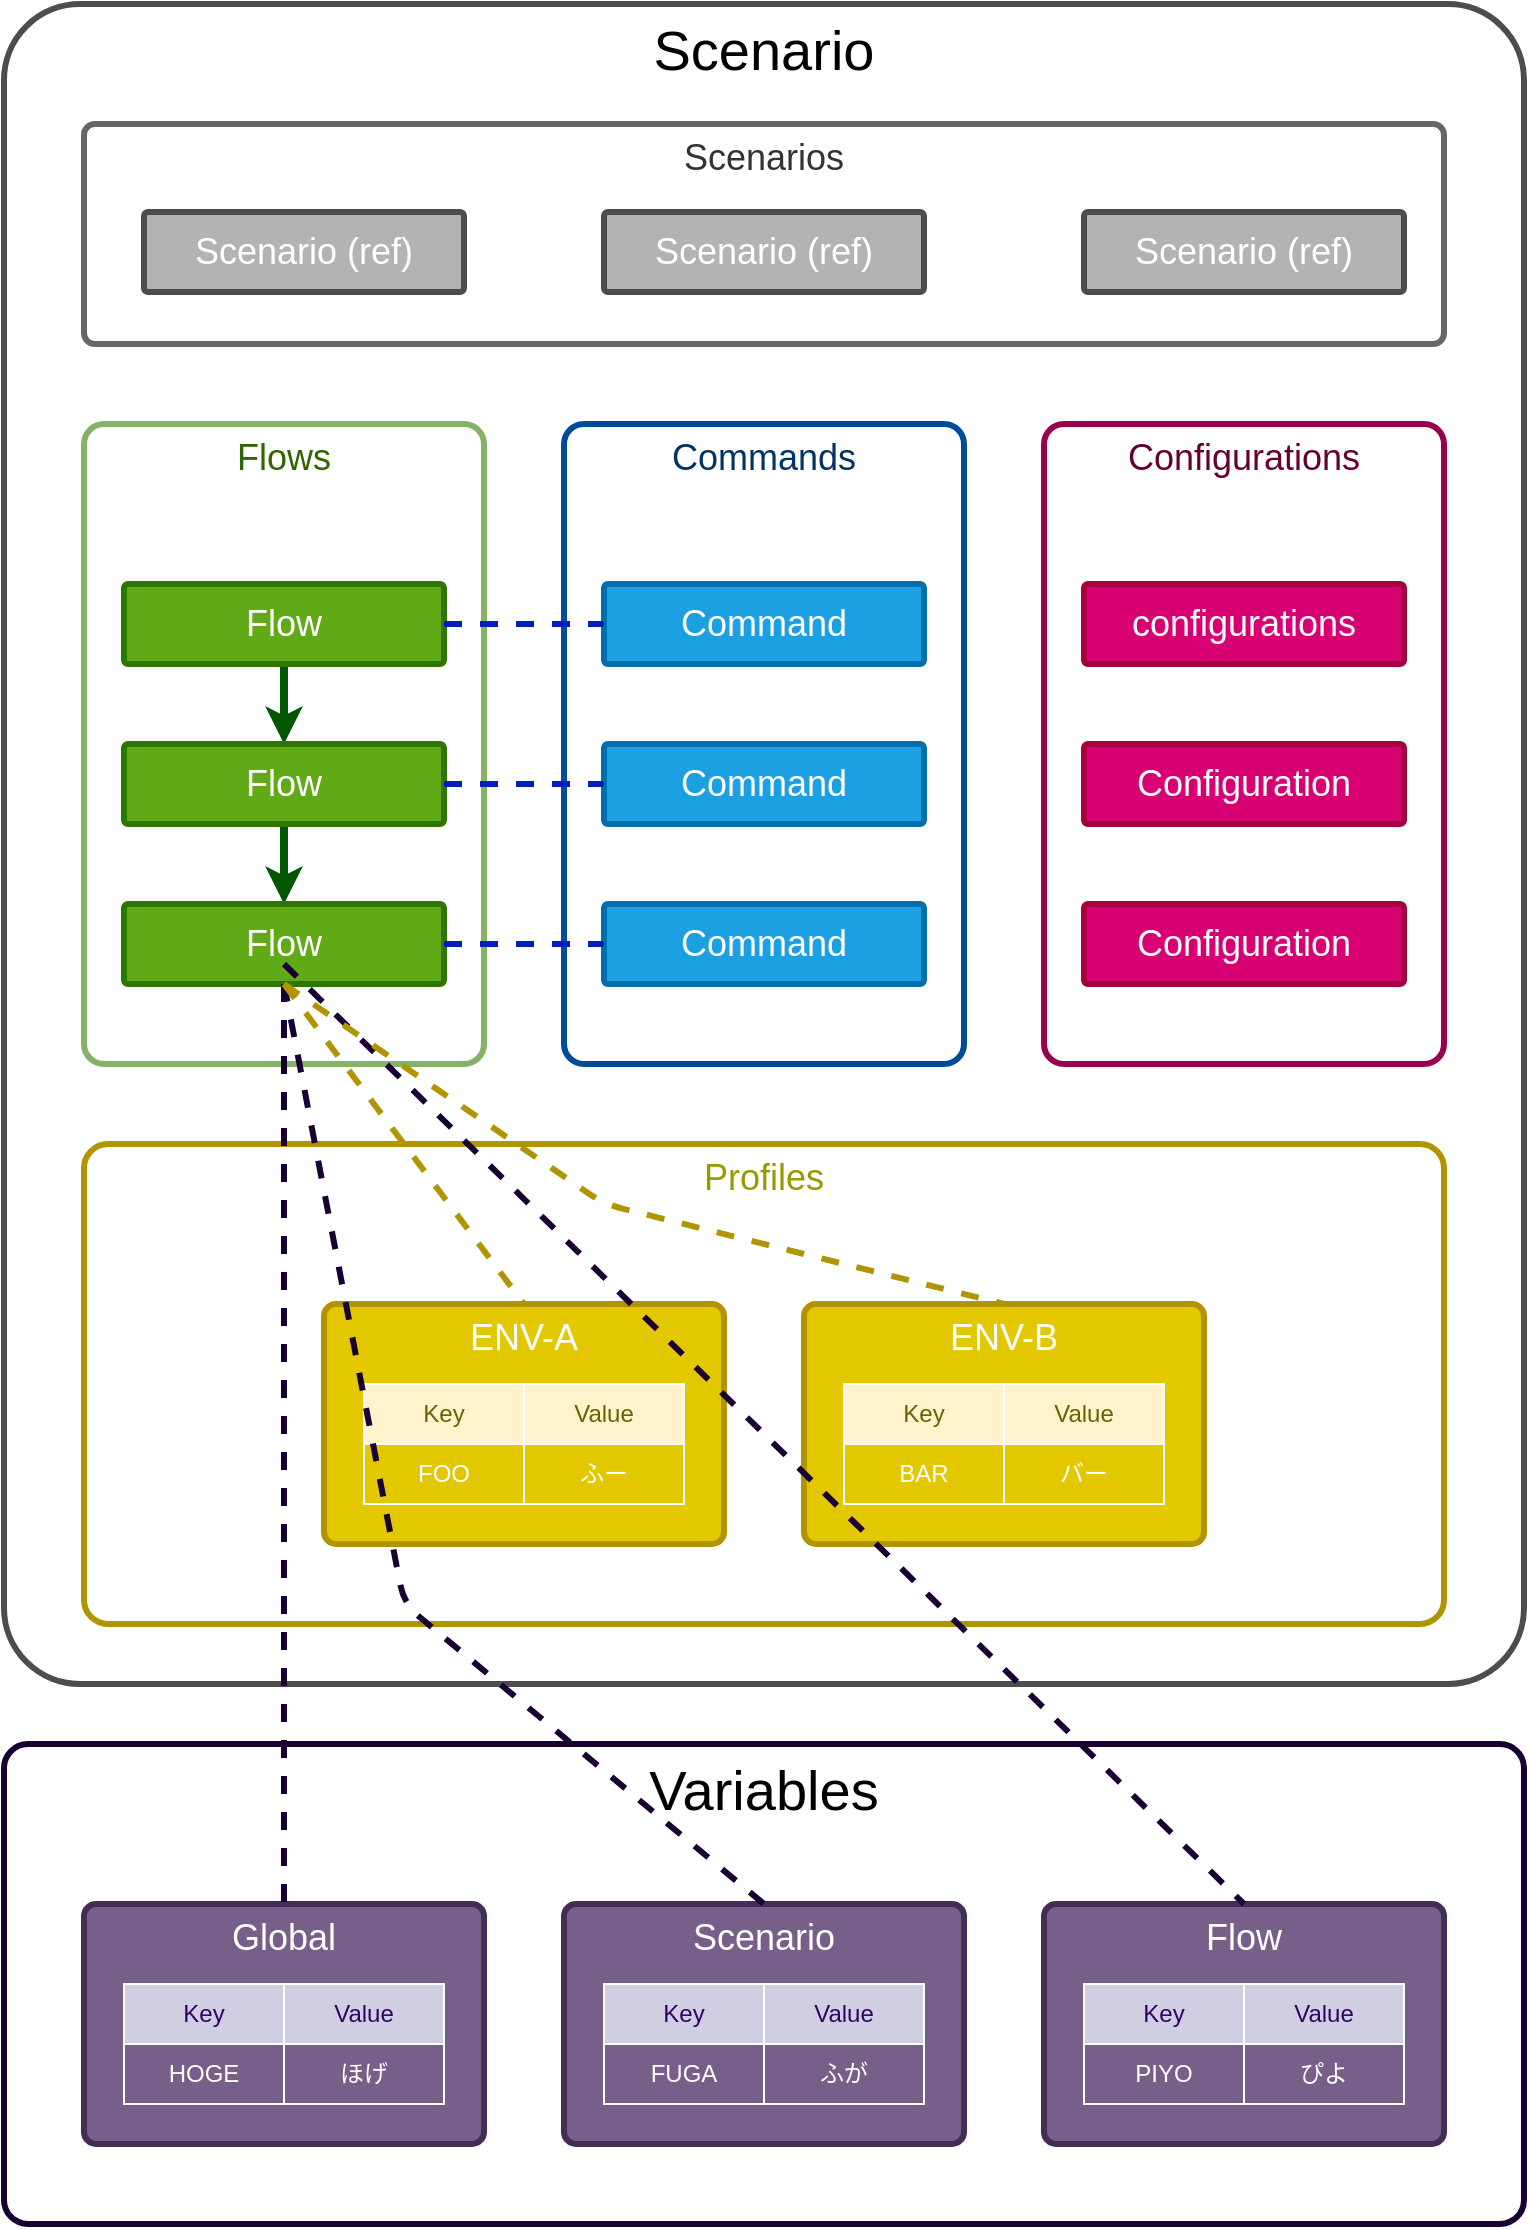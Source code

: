 <mxfile version="12.1.0" type="device" pages="10"><diagram id="iyyVDv75PMn_qs5ZB6xe" name="シナリオの構成"><mxGraphModel dx="1106" dy="853" grid="1" gridSize="10" guides="1" tooltips="1" connect="1" arrows="1" fold="1" page="1" pageScale="1" pageWidth="827" pageHeight="1169" math="0" shadow="0"><root><mxCell id="0"/><mxCell id="1" parent="0"/><mxCell id="e7radvZhHOHlZyGkVFUM-1" value="&lt;div style=&quot;text-align: left&quot;&gt;&lt;font style=&quot;font-size: 28px&quot;&gt;Scenario&lt;/font&gt;&lt;/div&gt;" style="rounded=1;whiteSpace=wrap;html=1;arcSize=5;align=center;verticalAlign=top;fillColor=none;strokeColor=#4D4D4D;strokeWidth=3;labelBackgroundColor=#ffffff;perimeterSpacing=0;comic=0;shadow=0;glass=0;" parent="1" vertex="1"><mxGeometry x="40" y="40" width="760" height="840" as="geometry"/></mxCell><mxCell id="e7radvZhHOHlZyGkVFUM-2" value="&lt;div style=&quot;text-align: left&quot;&gt;&lt;span style=&quot;font-size: 18px&quot;&gt;Flows&lt;/span&gt;&lt;/div&gt;" style="rounded=1;whiteSpace=wrap;html=1;arcSize=5;align=center;verticalAlign=top;fillColor=none;strokeColor=#82b366;gradientColor=none;strokeWidth=3;fontColor=#336600;" parent="1" vertex="1"><mxGeometry x="80" y="250" width="200" height="320" as="geometry"/></mxCell><mxCell id="e7radvZhHOHlZyGkVFUM-5" style="edgeStyle=orthogonalEdgeStyle;rounded=0;orthogonalLoop=1;jettySize=auto;html=1;exitX=0.5;exitY=1;exitDx=0;exitDy=0;entryX=0.5;entryY=0;entryDx=0;entryDy=0;fontColor=#336600;strokeWidth=4;fillColor=#008a00;strokeColor=#005700;" parent="1" source="e7radvZhHOHlZyGkVFUM-3" target="e7radvZhHOHlZyGkVFUM-4" edge="1"><mxGeometry relative="1" as="geometry"/></mxCell><mxCell id="e7radvZhHOHlZyGkVFUM-3" value="&lt;div style=&quot;text-align: left&quot;&gt;&lt;span style=&quot;font-size: 18px&quot;&gt;Flow&lt;/span&gt;&lt;/div&gt;" style="rounded=1;whiteSpace=wrap;html=1;arcSize=5;align=center;verticalAlign=middle;fillColor=#60a917;strokeColor=#2D7600;strokeWidth=3;fontColor=#ffffff;" parent="1" vertex="1"><mxGeometry x="100" y="330" width="160" height="40" as="geometry"/></mxCell><mxCell id="e7radvZhHOHlZyGkVFUM-7" style="edgeStyle=orthogonalEdgeStyle;rounded=0;orthogonalLoop=1;jettySize=auto;html=1;exitX=0.5;exitY=1;exitDx=0;exitDy=0;strokeWidth=4;fontColor=#336600;fillColor=#008a00;strokeColor=#005700;" parent="1" source="e7radvZhHOHlZyGkVFUM-4" target="e7radvZhHOHlZyGkVFUM-6" edge="1"><mxGeometry relative="1" as="geometry"/></mxCell><mxCell id="e7radvZhHOHlZyGkVFUM-4" value="&lt;div style=&quot;text-align: left&quot;&gt;&lt;span style=&quot;font-size: 18px&quot;&gt;Flow&lt;/span&gt;&lt;/div&gt;" style="rounded=1;whiteSpace=wrap;html=1;arcSize=5;align=center;verticalAlign=middle;fillColor=#60a917;strokeColor=#2D7600;strokeWidth=3;fontColor=#ffffff;" parent="1" vertex="1"><mxGeometry x="100" y="410" width="160" height="40" as="geometry"/></mxCell><mxCell id="e7radvZhHOHlZyGkVFUM-6" value="&lt;div style=&quot;text-align: left&quot;&gt;&lt;span style=&quot;font-size: 18px&quot;&gt;Flow&lt;/span&gt;&lt;/div&gt;" style="rounded=1;whiteSpace=wrap;html=1;arcSize=5;align=center;verticalAlign=middle;fillColor=#60a917;strokeColor=#2D7600;strokeWidth=3;fontColor=#ffffff;" parent="1" vertex="1"><mxGeometry x="100" y="490" width="160" height="40" as="geometry"/></mxCell><mxCell id="e7radvZhHOHlZyGkVFUM-8" value="&lt;div style=&quot;text-align: left&quot;&gt;&lt;span style=&quot;font-size: 18px&quot;&gt;Commands&lt;/span&gt;&lt;/div&gt;" style="rounded=1;whiteSpace=wrap;html=1;arcSize=5;align=center;verticalAlign=top;fillColor=none;strokeColor=#004C99;gradientColor=none;strokeWidth=3;fontColor=#003366;" parent="1" vertex="1"><mxGeometry x="320" y="250" width="200" height="320" as="geometry"/></mxCell><mxCell id="e7radvZhHOHlZyGkVFUM-9" value="&lt;div style=&quot;text-align: left&quot;&gt;&lt;span style=&quot;font-size: 18px&quot;&gt;Command&lt;/span&gt;&lt;/div&gt;" style="rounded=1;whiteSpace=wrap;html=1;arcSize=5;align=center;verticalAlign=middle;fillColor=#1ba1e2;strokeColor=#006EAF;strokeWidth=3;fontColor=#ffffff;" parent="1" vertex="1"><mxGeometry x="340" y="330" width="160" height="40" as="geometry"/></mxCell><mxCell id="e7radvZhHOHlZyGkVFUM-10" value="&lt;div style=&quot;text-align: left&quot;&gt;&lt;span style=&quot;font-size: 18px&quot;&gt;Command&lt;/span&gt;&lt;/div&gt;" style="rounded=1;whiteSpace=wrap;html=1;arcSize=5;align=center;verticalAlign=middle;fillColor=#1ba1e2;strokeColor=#006EAF;strokeWidth=3;fontColor=#ffffff;" parent="1" vertex="1"><mxGeometry x="340" y="410" width="160" height="40" as="geometry"/></mxCell><mxCell id="e7radvZhHOHlZyGkVFUM-11" value="&lt;div style=&quot;text-align: left&quot;&gt;&lt;span style=&quot;font-size: 18px&quot;&gt;Command&lt;/span&gt;&lt;/div&gt;" style="rounded=1;whiteSpace=wrap;html=1;arcSize=5;align=center;verticalAlign=middle;fillColor=#1ba1e2;strokeColor=#006EAF;strokeWidth=3;fontColor=#ffffff;" parent="1" vertex="1"><mxGeometry x="340" y="490" width="160" height="40" as="geometry"/></mxCell><mxCell id="e7radvZhHOHlZyGkVFUM-12" value="&lt;div style=&quot;text-align: left&quot;&gt;&lt;span style=&quot;font-size: 18px&quot;&gt;&lt;font color=&quot;#660033&quot;&gt;Configurations&lt;/font&gt;&lt;/span&gt;&lt;/div&gt;" style="rounded=1;whiteSpace=wrap;html=1;arcSize=5;align=center;verticalAlign=top;fillColor=none;strokeColor=#99004D;gradientColor=none;strokeWidth=3;fontColor=#003366;" parent="1" vertex="1"><mxGeometry x="560" y="250" width="200" height="320" as="geometry"/></mxCell><mxCell id="e7radvZhHOHlZyGkVFUM-13" value="&lt;div style=&quot;text-align: left&quot;&gt;&lt;span style=&quot;font-size: 18px&quot;&gt;configurations&lt;/span&gt;&lt;/div&gt;" style="rounded=1;whiteSpace=wrap;html=1;arcSize=5;align=center;verticalAlign=middle;fillColor=#d80073;strokeColor=#A50040;strokeWidth=3;fontColor=#ffffff;" parent="1" vertex="1"><mxGeometry x="580" y="330" width="160" height="40" as="geometry"/></mxCell><mxCell id="e7radvZhHOHlZyGkVFUM-14" value="&lt;div style=&quot;text-align: left&quot;&gt;&lt;span style=&quot;font-size: 18px&quot;&gt;Configuration&lt;/span&gt;&lt;/div&gt;" style="rounded=1;whiteSpace=wrap;html=1;arcSize=5;align=center;verticalAlign=middle;fillColor=#d80073;strokeColor=#A50040;strokeWidth=3;fontColor=#ffffff;" parent="1" vertex="1"><mxGeometry x="580" y="410" width="160" height="40" as="geometry"/></mxCell><mxCell id="e7radvZhHOHlZyGkVFUM-15" value="&lt;div style=&quot;text-align: left&quot;&gt;&lt;span style=&quot;font-size: 18px&quot;&gt;Configuration&lt;/span&gt;&lt;/div&gt;" style="rounded=1;whiteSpace=wrap;html=1;arcSize=5;align=center;verticalAlign=middle;fillColor=#d80073;strokeColor=#A50040;strokeWidth=3;fontColor=#ffffff;" parent="1" vertex="1"><mxGeometry x="580" y="490" width="160" height="40" as="geometry"/></mxCell><mxCell id="e7radvZhHOHlZyGkVFUM-16" value="" style="endArrow=none;dashed=1;html=1;strokeWidth=3;fontColor=#003366;entryX=0;entryY=0.5;entryDx=0;entryDy=0;exitX=1;exitY=0.5;exitDx=0;exitDy=0;fillColor=#0050ef;strokeColor=#001DBC;rounded=1;shadow=0;comic=0;" parent="1" source="e7radvZhHOHlZyGkVFUM-3" target="e7radvZhHOHlZyGkVFUM-9" edge="1"><mxGeometry width="50" height="50" relative="1" as="geometry"><mxPoint x="40" y="687" as="sourcePoint"/><mxPoint x="90" y="637" as="targetPoint"/></mxGeometry></mxCell><mxCell id="e7radvZhHOHlZyGkVFUM-17" value="" style="endArrow=none;dashed=1;html=1;strokeWidth=3;fontColor=#003366;entryX=0;entryY=0.5;entryDx=0;entryDy=0;exitX=1;exitY=0.5;exitDx=0;exitDy=0;fillColor=#0050ef;strokeColor=#001DBC;rounded=1;shadow=0;comic=0;" parent="1" source="e7radvZhHOHlZyGkVFUM-4" target="e7radvZhHOHlZyGkVFUM-10" edge="1"><mxGeometry width="50" height="50" relative="1" as="geometry"><mxPoint x="270" y="360" as="sourcePoint"/><mxPoint x="350" y="360" as="targetPoint"/></mxGeometry></mxCell><mxCell id="e7radvZhHOHlZyGkVFUM-18" value="" style="endArrow=none;dashed=1;html=1;strokeWidth=3;fontColor=#003366;exitX=1;exitY=0.5;exitDx=0;exitDy=0;fillColor=#0050ef;strokeColor=#001DBC;rounded=1;shadow=0;comic=0;" parent="1" source="e7radvZhHOHlZyGkVFUM-6" target="e7radvZhHOHlZyGkVFUM-11" edge="1"><mxGeometry width="50" height="50" relative="1" as="geometry"><mxPoint x="270" y="440" as="sourcePoint"/><mxPoint x="350" y="440" as="targetPoint"/></mxGeometry></mxCell><mxCell id="e7radvZhHOHlZyGkVFUM-19" value="&lt;div style=&quot;text-align: left&quot;&gt;&lt;font style=&quot;font-size: 28px&quot;&gt;Variables&lt;/font&gt;&lt;/div&gt;" style="rounded=1;whiteSpace=wrap;html=1;arcSize=5;align=center;verticalAlign=top;fillColor=none;strokeColor=#190033;strokeWidth=3;labelBackgroundColor=#ffffff;perimeterSpacing=0;comic=0;shadow=0;glass=0;" parent="1" vertex="1"><mxGeometry x="40" y="910" width="760" height="240" as="geometry"/></mxCell><mxCell id="e7radvZhHOHlZyGkVFUM-21" value="&lt;div style=&quot;text-align: left&quot;&gt;&lt;span style=&quot;font-size: 18px&quot;&gt;Global&lt;/span&gt;&lt;/div&gt;" style="rounded=1;whiteSpace=wrap;html=1;arcSize=5;align=center;verticalAlign=top;fillColor=#76608a;strokeColor=#432D57;strokeWidth=3;fontColor=#ffffff;" parent="1" vertex="1"><mxGeometry x="80" y="990" width="200" height="120" as="geometry"/></mxCell><mxCell id="e7radvZhHOHlZyGkVFUM-22" value="&lt;div style=&quot;text-align: left&quot;&gt;&lt;span style=&quot;font-size: 18px&quot;&gt;Scenario&lt;/span&gt;&lt;/div&gt;" style="rounded=1;whiteSpace=wrap;html=1;arcSize=5;align=center;verticalAlign=top;fillColor=#76608a;strokeColor=#432D57;strokeWidth=3;fontColor=#ffffff;" parent="1" vertex="1"><mxGeometry x="320" y="990" width="200" height="120" as="geometry"/></mxCell><mxCell id="e7radvZhHOHlZyGkVFUM-23" value="&lt;div style=&quot;text-align: left&quot;&gt;&lt;span style=&quot;font-size: 18px&quot;&gt;Flow&lt;/span&gt;&lt;/div&gt;" style="rounded=1;whiteSpace=wrap;html=1;arcSize=5;align=center;verticalAlign=top;fillColor=#76608a;strokeColor=#432D57;strokeWidth=3;fontColor=#ffffff;" parent="1" vertex="1"><mxGeometry x="560" y="990" width="200" height="120" as="geometry"/></mxCell><mxCell id="e7radvZhHOHlZyGkVFUM-31" value="HOGE" style="rounded=0;whiteSpace=wrap;html=1;shadow=0;glass=0;comic=0;labelBackgroundColor=none;strokeColor=#FFFFFF;strokeWidth=1;fillColor=none;gradientColor=none;fontColor=#FFFFFF;align=center;" parent="1" vertex="1"><mxGeometry x="100" y="1060" width="80" height="30" as="geometry"/></mxCell><mxCell id="e7radvZhHOHlZyGkVFUM-32" value="&lt;font&gt;Key&lt;/font&gt;" style="rounded=0;whiteSpace=wrap;html=1;shadow=0;glass=0;comic=0;labelBackgroundColor=none;strokeColor=#FFFFFF;strokeWidth=1;fillColor=#d0cee2;align=center;fontColor=#330066;" parent="1" vertex="1"><mxGeometry x="100" y="1030" width="80" height="30" as="geometry"/></mxCell><mxCell id="e7radvZhHOHlZyGkVFUM-33" value="&lt;font color=&quot;#330066&quot;&gt;Value&lt;/font&gt;" style="rounded=0;whiteSpace=wrap;html=1;shadow=0;glass=0;comic=0;labelBackgroundColor=none;strokeColor=#FFFFFF;strokeWidth=1;fillColor=#d0cee2;align=center;" parent="1" vertex="1"><mxGeometry x="180" y="1030" width="80" height="30" as="geometry"/></mxCell><mxCell id="e7radvZhHOHlZyGkVFUM-34" value="ほげ" style="rounded=0;whiteSpace=wrap;html=1;shadow=0;glass=0;comic=0;labelBackgroundColor=none;strokeColor=#FFFFFF;strokeWidth=1;fillColor=none;gradientColor=none;fontColor=#FFFFFF;align=center;" parent="1" vertex="1"><mxGeometry x="180" y="1060" width="80" height="30" as="geometry"/></mxCell><mxCell id="e7radvZhHOHlZyGkVFUM-35" value="FUGA" style="rounded=0;whiteSpace=wrap;html=1;shadow=0;glass=0;comic=0;labelBackgroundColor=none;strokeColor=#FFFFFF;strokeWidth=1;fillColor=none;gradientColor=none;fontColor=#FFFFFF;align=center;" parent="1" vertex="1"><mxGeometry x="340" y="1060" width="80" height="30" as="geometry"/></mxCell><mxCell id="e7radvZhHOHlZyGkVFUM-36" value="&lt;font&gt;Key&lt;/font&gt;" style="rounded=0;whiteSpace=wrap;html=1;shadow=0;glass=0;comic=0;labelBackgroundColor=none;strokeColor=#FFFFFF;strokeWidth=1;fillColor=#d0cee2;align=center;fontColor=#330066;" parent="1" vertex="1"><mxGeometry x="340" y="1030" width="80" height="30" as="geometry"/></mxCell><mxCell id="e7radvZhHOHlZyGkVFUM-37" value="&lt;font color=&quot;#330066&quot;&gt;Value&lt;/font&gt;" style="rounded=0;whiteSpace=wrap;html=1;shadow=0;glass=0;comic=0;labelBackgroundColor=none;strokeColor=#FFFFFF;strokeWidth=1;fillColor=#d0cee2;align=center;" parent="1" vertex="1"><mxGeometry x="420" y="1030" width="80" height="30" as="geometry"/></mxCell><mxCell id="e7radvZhHOHlZyGkVFUM-38" value="ふが" style="rounded=0;whiteSpace=wrap;html=1;shadow=0;glass=0;comic=0;labelBackgroundColor=none;strokeColor=#FFFFFF;strokeWidth=1;fillColor=none;gradientColor=none;fontColor=#FFFFFF;align=center;" parent="1" vertex="1"><mxGeometry x="420" y="1060" width="80" height="30" as="geometry"/></mxCell><mxCell id="e7radvZhHOHlZyGkVFUM-39" value="PIYO" style="rounded=0;whiteSpace=wrap;html=1;shadow=0;glass=0;comic=0;labelBackgroundColor=none;strokeColor=#FFFFFF;strokeWidth=1;fillColor=none;gradientColor=none;fontColor=#FFFFFF;align=center;" parent="1" vertex="1"><mxGeometry x="580" y="1060" width="80" height="30" as="geometry"/></mxCell><mxCell id="e7radvZhHOHlZyGkVFUM-40" value="&lt;font&gt;Key&lt;/font&gt;" style="rounded=0;whiteSpace=wrap;html=1;shadow=0;glass=0;comic=0;labelBackgroundColor=none;strokeColor=#FFFFFF;strokeWidth=1;fillColor=#d0cee2;align=center;fontColor=#330066;" parent="1" vertex="1"><mxGeometry x="580" y="1030" width="80" height="30" as="geometry"/></mxCell><mxCell id="e7radvZhHOHlZyGkVFUM-41" value="&lt;font color=&quot;#330066&quot;&gt;Value&lt;/font&gt;" style="rounded=0;whiteSpace=wrap;html=1;shadow=0;glass=0;comic=0;labelBackgroundColor=none;strokeColor=#FFFFFF;strokeWidth=1;fillColor=#d0cee2;align=center;" parent="1" vertex="1"><mxGeometry x="660" y="1030" width="80" height="30" as="geometry"/></mxCell><mxCell id="e7radvZhHOHlZyGkVFUM-42" value="ぴよ" style="rounded=0;whiteSpace=wrap;html=1;shadow=0;glass=0;comic=0;labelBackgroundColor=none;strokeColor=#FFFFFF;strokeWidth=1;fillColor=none;gradientColor=none;fontColor=#FFFFFF;align=center;" parent="1" vertex="1"><mxGeometry x="660" y="1060" width="80" height="30" as="geometry"/></mxCell><mxCell id="tbvKlkcdPoOzKg3FF2X_-1" value="&lt;div style=&quot;text-align: left&quot;&gt;&lt;span style=&quot;font-size: 18px&quot;&gt;Profiles&lt;/span&gt;&lt;/div&gt;" style="rounded=1;whiteSpace=wrap;html=1;arcSize=5;align=center;verticalAlign=top;fillColor=none;strokeColor=#B09500;strokeWidth=3;fontColor=#999900;" parent="1" vertex="1"><mxGeometry x="80" y="610" width="680" height="240" as="geometry"/></mxCell><mxCell id="tbvKlkcdPoOzKg3FF2X_-2" value="&lt;div style=&quot;text-align: left&quot;&gt;&lt;span style=&quot;font-size: 18px&quot;&gt;ENV-A&lt;/span&gt;&lt;/div&gt;" style="rounded=1;whiteSpace=wrap;html=1;arcSize=5;align=center;verticalAlign=top;fillColor=#e3c800;strokeColor=#B09500;strokeWidth=3;fontColor=#ffffff;" parent="1" vertex="1"><mxGeometry x="200" y="690" width="200" height="120" as="geometry"/></mxCell><mxCell id="tbvKlkcdPoOzKg3FF2X_-3" value="&lt;div style=&quot;text-align: left&quot;&gt;&lt;span style=&quot;font-size: 18px&quot;&gt;ENV-B&lt;/span&gt;&lt;/div&gt;" style="rounded=1;whiteSpace=wrap;html=1;arcSize=5;align=center;verticalAlign=top;fillColor=#e3c800;strokeColor=#B09500;strokeWidth=3;fontColor=#ffffff;" parent="1" vertex="1"><mxGeometry x="440" y="690" width="200" height="120" as="geometry"/></mxCell><mxCell id="tbvKlkcdPoOzKg3FF2X_-5" value="FOO" style="rounded=0;whiteSpace=wrap;html=1;shadow=0;glass=0;comic=0;labelBackgroundColor=none;strokeColor=#FFFFFF;strokeWidth=1;fillColor=none;gradientColor=none;fontColor=#FFFFFF;align=center;" parent="1" vertex="1"><mxGeometry x="220" y="760" width="80" height="30" as="geometry"/></mxCell><mxCell id="tbvKlkcdPoOzKg3FF2X_-6" value="&lt;font&gt;Key&lt;/font&gt;" style="rounded=0;whiteSpace=wrap;html=1;shadow=0;glass=0;comic=0;labelBackgroundColor=none;strokeColor=#FFFFFF;strokeWidth=1;fillColor=#fff2cc;align=center;fontColor=#666600;" parent="1" vertex="1"><mxGeometry x="220" y="730" width="80" height="30" as="geometry"/></mxCell><mxCell id="tbvKlkcdPoOzKg3FF2X_-7" value="&lt;font&gt;Value&lt;/font&gt;" style="rounded=0;whiteSpace=wrap;html=1;shadow=0;glass=0;comic=0;labelBackgroundColor=none;strokeColor=#FFFFFF;strokeWidth=1;fillColor=#fff2cc;align=center;fontColor=#666600;" parent="1" vertex="1"><mxGeometry x="300" y="730" width="80" height="30" as="geometry"/></mxCell><mxCell id="tbvKlkcdPoOzKg3FF2X_-8" value="ふー" style="rounded=0;whiteSpace=wrap;html=1;shadow=0;glass=0;comic=0;labelBackgroundColor=none;strokeColor=#FFFFFF;strokeWidth=1;fillColor=none;gradientColor=none;fontColor=#FFFFFF;align=center;" parent="1" vertex="1"><mxGeometry x="300" y="760" width="80" height="30" as="geometry"/></mxCell><mxCell id="tbvKlkcdPoOzKg3FF2X_-9" value="BAR" style="rounded=0;whiteSpace=wrap;html=1;shadow=0;glass=0;comic=0;labelBackgroundColor=none;strokeColor=#FFFFFF;strokeWidth=1;fillColor=none;gradientColor=none;fontColor=#FFFFFF;align=center;" parent="1" vertex="1"><mxGeometry x="460" y="760" width="80" height="30" as="geometry"/></mxCell><mxCell id="tbvKlkcdPoOzKg3FF2X_-10" value="&lt;font&gt;Key&lt;/font&gt;" style="rounded=0;whiteSpace=wrap;html=1;shadow=0;glass=0;comic=0;labelBackgroundColor=none;strokeColor=#FFFFFF;strokeWidth=1;fillColor=#fff2cc;align=center;fontColor=#666600;" parent="1" vertex="1"><mxGeometry x="460" y="730" width="80" height="30" as="geometry"/></mxCell><mxCell id="tbvKlkcdPoOzKg3FF2X_-11" value="&lt;font&gt;Value&lt;/font&gt;" style="rounded=0;whiteSpace=wrap;html=1;shadow=0;glass=0;comic=0;labelBackgroundColor=none;strokeColor=#FFFFFF;strokeWidth=1;fillColor=#fff2cc;align=center;fontColor=#666600;" parent="1" vertex="1"><mxGeometry x="540" y="730" width="80" height="30" as="geometry"/></mxCell><mxCell id="tbvKlkcdPoOzKg3FF2X_-12" value="バー" style="rounded=0;whiteSpace=wrap;html=1;shadow=0;glass=0;comic=0;labelBackgroundColor=none;strokeColor=#FFFFFF;strokeWidth=1;fillColor=none;gradientColor=none;fontColor=#FFFFFF;align=center;" parent="1" vertex="1"><mxGeometry x="540" y="760" width="80" height="30" as="geometry"/></mxCell><mxCell id="e7radvZhHOHlZyGkVFUM-26" value="" style="endArrow=none;html=1;strokeWidth=3;fontColor=#003366;exitX=0.5;exitY=1;exitDx=0;exitDy=0;fillColor=#0050ef;strokeColor=#190033;entryX=0.5;entryY=0;entryDx=0;entryDy=0;dashed=1;" parent="1" source="e7radvZhHOHlZyGkVFUM-6" target="e7radvZhHOHlZyGkVFUM-21" edge="1"><mxGeometry width="50" height="50" relative="1" as="geometry"><mxPoint x="270" y="404" as="sourcePoint"/><mxPoint x="350" y="404" as="targetPoint"/></mxGeometry></mxCell><mxCell id="e7radvZhHOHlZyGkVFUM-27" value="" style="endArrow=none;dashed=1;html=1;strokeWidth=3;fontColor=#003366;exitX=0.5;exitY=1;exitDx=0;exitDy=0;fillColor=#0050ef;strokeColor=#190033;entryX=0.5;entryY=0;entryDx=0;entryDy=0;" parent="1" source="e7radvZhHOHlZyGkVFUM-6" target="e7radvZhHOHlZyGkVFUM-22" edge="1"><mxGeometry width="50" height="50" relative="1" as="geometry"><mxPoint x="190" y="424" as="sourcePoint"/><mxPoint x="170" y="621" as="targetPoint"/><Array as="points"><mxPoint x="240" y="840"/></Array></mxGeometry></mxCell><mxCell id="e7radvZhHOHlZyGkVFUM-28" value="" style="endArrow=none;dashed=1;html=1;strokeWidth=3;fontColor=#003366;fillColor=#0050ef;strokeColor=#190033;entryX=0.5;entryY=0;entryDx=0;entryDy=0;" parent="1" target="e7radvZhHOHlZyGkVFUM-23" edge="1"><mxGeometry width="50" height="50" relative="1" as="geometry"><mxPoint x="180" y="520" as="sourcePoint"/><mxPoint x="350" y="621" as="targetPoint"/></mxGeometry></mxCell><mxCell id="tbvKlkcdPoOzKg3FF2X_-17" value="" style="endArrow=none;dashed=1;html=1;strokeWidth=3;fontColor=#003366;fillColor=#e3c800;strokeColor=#B09500;entryX=0.5;entryY=0;entryDx=0;entryDy=0;exitX=0.5;exitY=1;exitDx=0;exitDy=0;" parent="1" source="e7radvZhHOHlZyGkVFUM-6" target="tbvKlkcdPoOzKg3FF2X_-3" edge="1"><mxGeometry width="50" height="50" relative="1" as="geometry"><mxPoint x="190" y="421" as="sourcePoint"/><mxPoint x="670" y="891" as="targetPoint"/><Array as="points"><mxPoint x="340" y="640"/></Array></mxGeometry></mxCell><mxCell id="tbvKlkcdPoOzKg3FF2X_-18" value="" style="endArrow=none;dashed=1;html=1;strokeWidth=3;fontColor=#003366;fillColor=#e3c800;strokeColor=#B09500;entryX=0.5;entryY=0;entryDx=0;entryDy=0;exitX=0.5;exitY=1;exitDx=0;exitDy=0;" parent="1" source="e7radvZhHOHlZyGkVFUM-6" target="tbvKlkcdPoOzKg3FF2X_-2" edge="1"><mxGeometry width="50" height="50" relative="1" as="geometry"><mxPoint x="190" y="424" as="sourcePoint"/><mxPoint x="550" y="581" as="targetPoint"/></mxGeometry></mxCell><mxCell id="X70SYHhN01vHLsKcG-kx-1" value="&lt;span style=&quot;font-size: 18px&quot;&gt;Scenarios&lt;/span&gt;" style="rounded=1;whiteSpace=wrap;html=1;arcSize=5;align=center;verticalAlign=top;fillColor=none;strokeColor=#666666;gradientColor=none;strokeWidth=3;fontColor=#333333;" parent="1" vertex="1"><mxGeometry x="80" y="100" width="680" height="110" as="geometry"/></mxCell><mxCell id="X70SYHhN01vHLsKcG-kx-2" value="&lt;div style=&quot;text-align: left&quot;&gt;&lt;span style=&quot;font-size: 18px&quot;&gt;Scenario (ref)&lt;/span&gt;&lt;/div&gt;" style="rounded=1;whiteSpace=wrap;html=1;arcSize=5;align=center;verticalAlign=middle;fillColor=#B3B3B3;strokeColor=#4D4D4D;strokeWidth=3;fontColor=#ffffff;" parent="1" vertex="1"><mxGeometry x="110" y="144" width="160" height="40" as="geometry"/></mxCell><mxCell id="X70SYHhN01vHLsKcG-kx-3" value="&lt;div style=&quot;text-align: left&quot;&gt;&lt;span style=&quot;font-size: 18px&quot;&gt;Scenario (ref)&lt;/span&gt;&lt;/div&gt;" style="rounded=1;whiteSpace=wrap;html=1;arcSize=5;align=center;verticalAlign=middle;fillColor=#B3B3B3;strokeColor=#4D4D4D;strokeWidth=3;fontColor=#ffffff;" parent="1" vertex="1"><mxGeometry x="340" y="144" width="160" height="40" as="geometry"/></mxCell><mxCell id="X70SYHhN01vHLsKcG-kx-4" value="&lt;div style=&quot;text-align: left&quot;&gt;&lt;span style=&quot;font-size: 18px&quot;&gt;Scenario (ref)&lt;/span&gt;&lt;/div&gt;" style="rounded=1;whiteSpace=wrap;html=1;arcSize=5;align=center;verticalAlign=middle;fillColor=#B3B3B3;strokeColor=#4D4D4D;strokeWidth=3;fontColor=#ffffff;" parent="1" vertex="1"><mxGeometry x="580" y="144" width="160" height="40" as="geometry"/></mxCell></root></mxGraphModel></diagram><diagram id="Pno2dPJ8Tj9pIaNAmeJf" name="AssertとEvidence"><mxGraphModel dx="1078" dy="855" grid="1" gridSize="10" guides="1" tooltips="1" connect="1" arrows="1" fold="1" page="1" pageScale="1" pageWidth="827" pageHeight="1169" math="0" shadow="0"><root><mxCell id="f9_FlIAG8puDO4iM8Y1l-0"/><mxCell id="f9_FlIAG8puDO4iM8Y1l-1" parent="f9_FlIAG8puDO4iM8Y1l-0"/><mxCell id="beOO3ZYbWvj9-gQEFvCr-5" value="&lt;div style=&quot;text-align: left&quot;&gt;&lt;font style=&quot;font-size: 28px&quot;&gt;Result&lt;/font&gt;&lt;/div&gt;&lt;div style=&quot;text-align: left&quot;&gt;&lt;font style=&quot;font-size: 28px&quot;&gt;Directory&lt;/font&gt;&lt;/div&gt;" style="rounded=1;whiteSpace=wrap;html=1;arcSize=5;align=center;verticalAlign=top;fillColor=none;strokeColor=#4D4D4D;strokeWidth=3;labelBackgroundColor=#ffffff;perimeterSpacing=0;comic=0;shadow=0;glass=0;" parent="f9_FlIAG8puDO4iM8Y1l-1" vertex="1"><mxGeometry x="355" y="40" width="220" height="440" as="geometry"/></mxCell><mxCell id="izdNt5WXoHD145LU2A2u-0" value="&lt;div style=&quot;text-align: left&quot;&gt;&lt;font style=&quot;font-size: 28px&quot;&gt;Scenario&lt;/font&gt;&lt;/div&gt;" style="rounded=1;whiteSpace=wrap;html=1;arcSize=5;align=center;verticalAlign=top;fillColor=none;strokeColor=#4D4D4D;strokeWidth=3;labelBackgroundColor=#ffffff;perimeterSpacing=0;comic=0;shadow=0;glass=0;" parent="f9_FlIAG8puDO4iM8Y1l-1" vertex="1"><mxGeometry x="40" y="40" width="300" height="440" as="geometry"/></mxCell><mxCell id="beOO3ZYbWvj9-gQEFvCr-3" value="" style="edgeStyle=orthogonalEdgeStyle;rounded=0;orthogonalLoop=1;jettySize=auto;html=1;fontColor=#006600;strokeColor=#006600;strokeWidth=5;" parent="f9_FlIAG8puDO4iM8Y1l-1" source="8YFPoJSQoYWTFyyN0pSL-0" target="beOO3ZYbWvj9-gQEFvCr-1" edge="1"><mxGeometry relative="1" as="geometry"/></mxCell><mxCell id="8YFPoJSQoYWTFyyN0pSL-0" value="&lt;div style=&quot;text-align: left&quot;&gt;&lt;span style=&quot;font-size: 18px&quot;&gt;Flow&lt;b&gt;（flow-001）&lt;/b&gt;&lt;/span&gt;&lt;/div&gt;" style="rounded=1;whiteSpace=wrap;html=1;arcSize=5;align=center;verticalAlign=top;fillColor=#60a917;strokeColor=#2D7600;strokeWidth=3;fontColor=#ffffff;" parent="f9_FlIAG8puDO4iM8Y1l-1" vertex="1"><mxGeometry x="71" y="120" width="240" height="120" as="geometry"/></mxCell><mxCell id="beOO3ZYbWvj9-gQEFvCr-0" value="&lt;div style=&quot;text-align: center&quot;&gt;&lt;font style=&quot;font-size: 15px&quot;&gt;&amp;lt;Evidence&amp;gt;&lt;/font&gt;&lt;/div&gt;&lt;div style=&quot;text-align: left&quot;&gt;&lt;span style=&quot;font-size: 18px&quot;&gt;Command&lt;/span&gt;&lt;/div&gt;" style="rounded=1;whiteSpace=wrap;html=1;arcSize=5;align=center;verticalAlign=middle;fillColor=#1ba1e2;strokeColor=#006EAF;strokeWidth=3;fontColor=#ffffff;" parent="f9_FlIAG8puDO4iM8Y1l-1" vertex="1"><mxGeometry x="111" y="160" width="160" height="60" as="geometry"/></mxCell><mxCell id="beOO3ZYbWvj9-gQEFvCr-1" value="&lt;div style=&quot;text-align: left&quot;&gt;&lt;span style=&quot;font-size: 18px&quot;&gt;Flow（flow-002）&lt;/span&gt;&lt;/div&gt;" style="rounded=1;whiteSpace=wrap;html=1;arcSize=5;align=center;verticalAlign=top;fillColor=#60a917;strokeColor=#2D7600;strokeWidth=3;fontColor=#ffffff;" parent="f9_FlIAG8puDO4iM8Y1l-1" vertex="1"><mxGeometry x="71" y="320" width="240" height="120" as="geometry"/></mxCell><mxCell id="beOO3ZYbWvj9-gQEFvCr-2" value="&lt;div style=&quot;text-align: center&quot;&gt;&lt;font style=&quot;font-size: 15px&quot;&gt;&amp;lt;Assert&amp;gt;&lt;/font&gt;&lt;/div&gt;&lt;div style=&quot;text-align: left&quot;&gt;&lt;span style=&quot;font-size: 18px&quot;&gt;Command&lt;/span&gt;&lt;/div&gt;" style="rounded=1;whiteSpace=wrap;html=1;arcSize=5;align=center;verticalAlign=middle;fillColor=#1ba1e2;strokeColor=#006EAF;strokeWidth=3;fontColor=#ffffff;" parent="f9_FlIAG8puDO4iM8Y1l-1" vertex="1"><mxGeometry x="111" y="360" width="160" height="60" as="geometry"/></mxCell><mxCell id="beOO3ZYbWvj9-gQEFvCr-4" value="sample.log" style="shape=document;whiteSpace=wrap;html=1;boundedLbl=1;strokeColor=#314354;fillColor=#647687;fontColor=#ffffff;align=center;fontSize=15;" parent="f9_FlIAG8puDO4iM8Y1l-1" vertex="1"><mxGeometry x="413" y="150" width="120" height="80" as="geometry"/></mxCell><mxCell id="ZfvAY54qj2iBvO7r7jaL-0" value="" style="endArrow=classic;dashed=1;html=1;strokeWidth=3;fontColor=#003366;exitX=1;exitY=0.5;exitDx=0;exitDy=0;fillColor=#0050ef;strokeColor=#190033;entryX=0;entryY=0.75;entryDx=0;entryDy=0;endFill=1;" parent="f9_FlIAG8puDO4iM8Y1l-1" source="beOO3ZYbWvj9-gQEFvCr-2" target="beOO3ZYbWvj9-gQEFvCr-4" edge="1"><mxGeometry width="50" height="50" relative="1" as="geometry"><mxPoint x="180" y="530" as="sourcePoint"/><mxPoint x="420" y="990" as="targetPoint"/><Array as="points"/></mxGeometry></mxCell><mxCell id="ZfvAY54qj2iBvO7r7jaL-4" value="&lt;div style=&quot;text-align: left&quot;&gt;&lt;span style=&quot;font-size: 28px&quot;&gt;/var/log&lt;/span&gt;&lt;/div&gt;" style="rounded=1;whiteSpace=wrap;html=1;arcSize=5;align=center;verticalAlign=top;fillColor=none;strokeColor=#4D4D4D;strokeWidth=3;labelBackgroundColor=#ffffff;perimeterSpacing=0;comic=0;shadow=0;glass=0;" parent="f9_FlIAG8puDO4iM8Y1l-1" vertex="1"><mxGeometry x="590" y="40" width="220" height="440" as="geometry"/></mxCell><mxCell id="ZfvAY54qj2iBvO7r7jaL-5" value="sample.log" style="shape=document;whiteSpace=wrap;html=1;boundedLbl=1;strokeColor=#314354;fillColor=#647687;fontColor=#ffffff;align=center;fontSize=15;" parent="f9_FlIAG8puDO4iM8Y1l-1" vertex="1"><mxGeometry x="650" y="150" width="120" height="80" as="geometry"/></mxCell><mxCell id="ZfvAY54qj2iBvO7r7jaL-7" value="" style="endArrow=classic;dashed=1;html=1;strokeWidth=3;fontColor=#003366;exitX=0;exitY=0.5;exitDx=0;exitDy=0;fillColor=#0050ef;strokeColor=#190033;entryX=1;entryY=0.5;entryDx=0;entryDy=0;endFill=1;" parent="f9_FlIAG8puDO4iM8Y1l-1" source="ZfvAY54qj2iBvO7r7jaL-5" target="beOO3ZYbWvj9-gQEFvCr-4" edge="1"><mxGeometry width="50" height="50" relative="1" as="geometry"><mxPoint x="281" y="400" as="sourcePoint"/><mxPoint x="423" y="220" as="targetPoint"/><Array as="points"/></mxGeometry></mxCell><mxCell id="ZfvAY54qj2iBvO7r7jaL-11" value="Refer" style="rounded=0;whiteSpace=wrap;html=1;labelBackgroundColor=#D5E8D4;strokeColor=#82b366;fillColor=#d5e8d4;fontSize=22;align=center;fontColor=#006600;" parent="f9_FlIAG8puDO4iM8Y1l-1" vertex="1"><mxGeometry x="290" y="265" width="140" height="30" as="geometry"/></mxCell><mxCell id="ZfvAY54qj2iBvO7r7jaL-12" value="Get" style="rounded=0;whiteSpace=wrap;html=1;labelBackgroundColor=#D5E8D4;strokeColor=#82b366;fillColor=#d5e8d4;fontSize=22;align=center;fontColor=#006600;" parent="f9_FlIAG8puDO4iM8Y1l-1" vertex="1"><mxGeometry x="520" y="235" width="140" height="30" as="geometry"/></mxCell></root></mxGraphModel></diagram><diagram id="OMsubJuzun5Rb_oQ_Ets" name="全体構成"><mxGraphModel dx="1078" dy="855" grid="1" gridSize="10" guides="1" tooltips="1" connect="1" arrows="1" fold="1" page="1" pageScale="1" pageWidth="827" pageHeight="1169" math="0" shadow="0"><root><mxCell id="aCEBrvZ3nbetmASapP-T-0"/><mxCell id="aCEBrvZ3nbetmASapP-T-1" parent="aCEBrvZ3nbetmASapP-T-0"/><mxCell id="wgvNS0LUSgXj6G6YunJ5-1" value="" style="group" parent="aCEBrvZ3nbetmASapP-T-1" vertex="1" connectable="0"><mxGeometry x="10" y="40" width="800" height="630" as="geometry"/></mxCell><mxCell id="Y4u8ZwGyOTRfAU8BIbBn-18" value="&lt;div style=&quot;text-align: left ; font-size: 21px&quot;&gt;&lt;font style=&quot;font-size: 21px&quot;&gt;Target&lt;/font&gt;&lt;/div&gt;" style="rounded=1;whiteSpace=wrap;html=1;arcSize=5;align=center;verticalAlign=top;fillColor=#bac8d3;strokeColor=#23445d;strokeWidth=3;labelBackgroundColor=none;perimeterSpacing=0;comic=0;shadow=0;glass=0;fontSize=21;" parent="wgvNS0LUSgXj6G6YunJ5-1" vertex="1"><mxGeometry x="490" y="50" width="240" height="320" as="geometry"/></mxCell><mxCell id="Y4u8ZwGyOTRfAU8BIbBn-12" value="&lt;div style=&quot;text-align: left; font-size: 21px;&quot;&gt;&lt;span style=&quot;font-size: 21px;&quot;&gt;epion-t3&lt;/span&gt;&lt;/div&gt;" style="rounded=1;whiteSpace=wrap;html=1;arcSize=5;align=center;verticalAlign=top;fillColor=#008a00;strokeColor=#005700;strokeWidth=3;labelBackgroundColor=none;perimeterSpacing=0;comic=0;shadow=0;glass=0;fontColor=#ffffff;fontSize=21;" parent="wgvNS0LUSgXj6G6YunJ5-1" vertex="1"><mxGeometry x="75" y="50" width="320" height="320" as="geometry"/></mxCell><mxCell id="Y4u8ZwGyOTRfAU8BIbBn-27" style="edgeStyle=orthogonalEdgeStyle;rounded=0;orthogonalLoop=1;jettySize=auto;html=1;exitX=0;exitY=0.5;exitDx=0;exitDy=0;entryX=0;entryY=0.5;entryDx=0;entryDy=0;endArrow=classic;endFill=1;strokeColor=#009900;strokeWidth=5;fontSize=21;fontColor=#FFFFFF;" parent="wgvNS0LUSgXj6G6YunJ5-1" source="Y4u8ZwGyOTRfAU8BIbBn-0" target="Y4u8ZwGyOTRfAU8BIbBn-12" edge="1"><mxGeometry relative="1" as="geometry"><Array as="points"><mxPoint x="30" y="485"/><mxPoint x="30" y="210"/></Array></mxGeometry></mxCell><mxCell id="Y4u8ZwGyOTRfAU8BIbBn-0" value="&lt;div style=&quot;text-align: left; font-size: 21px;&quot;&gt;&lt;font style=&quot;font-size: 21px;&quot;&gt;Scenario&lt;/font&gt;&lt;/div&gt;" style="rounded=1;whiteSpace=wrap;html=1;arcSize=5;align=center;verticalAlign=top;fillColor=#60a917;strokeColor=#2D7600;strokeWidth=3;labelBackgroundColor=none;perimeterSpacing=0;comic=0;shadow=0;glass=0;fontSize=21;fontColor=#ffffff;" parent="wgvNS0LUSgXj6G6YunJ5-1" vertex="1"><mxGeometry x="75" y="400" width="150" height="170" as="geometry"/></mxCell><mxCell id="Y4u8ZwGyOTRfAU8BIbBn-1" value="&lt;div style=&quot;text-align: left ; font-size: 21px&quot;&gt;&lt;font style=&quot;font-size: 21px&quot;&gt;Custom&lt;/font&gt;&lt;/div&gt;" style="rounded=1;whiteSpace=wrap;html=1;arcSize=5;align=center;verticalAlign=top;fillColor=#d5e8d4;strokeColor=#82b366;strokeWidth=3;labelBackgroundColor=none;perimeterSpacing=0;comic=0;shadow=0;glass=0;fontSize=21;" parent="wgvNS0LUSgXj6G6YunJ5-1" vertex="1"><mxGeometry x="195" y="100" width="180" height="250" as="geometry"/></mxCell><mxCell id="Y4u8ZwGyOTRfAU8BIbBn-3" value="&lt;div style=&quot;text-align: left ; font-size: 21px&quot;&gt;&lt;font style=&quot;font-size: 21px&quot;&gt;Core&lt;/font&gt;&lt;/div&gt;" style="rounded=1;whiteSpace=wrap;html=1;arcSize=5;align=center;verticalAlign=top;fillColor=#d5e8d4;strokeColor=#82b366;strokeWidth=3;labelBackgroundColor=none;perimeterSpacing=0;comic=0;shadow=0;glass=0;fontSize=21;" parent="wgvNS0LUSgXj6G6YunJ5-1" vertex="1"><mxGeometry x="95" y="100" width="90" height="250" as="geometry"/></mxCell><mxCell id="Y4u8ZwGyOTRfAU8BIbBn-4" value="&lt;div style=&quot;text-align: left ; font-size: 21px&quot;&gt;ssh&lt;/div&gt;" style="rounded=1;whiteSpace=wrap;html=1;arcSize=5;align=center;verticalAlign=top;fillColor=#cdeb8b;strokeColor=#36393d;strokeWidth=3;labelBackgroundColor=none;perimeterSpacing=0;comic=0;shadow=0;glass=0;fontSize=21;" parent="wgvNS0LUSgXj6G6YunJ5-1" vertex="1"><mxGeometry x="215" y="140" width="140" height="40" as="geometry"/></mxCell><mxCell id="Y4u8ZwGyOTRfAU8BIbBn-5" value="&lt;div style=&quot;text-align: left ; font-size: 21px&quot;&gt;rdb&lt;/div&gt;" style="rounded=1;whiteSpace=wrap;html=1;arcSize=5;align=center;verticalAlign=top;fillColor=#cdeb8b;strokeColor=#36393d;strokeWidth=3;labelBackgroundColor=none;perimeterSpacing=0;comic=0;shadow=0;glass=0;fontSize=21;" parent="wgvNS0LUSgXj6G6YunJ5-1" vertex="1"><mxGeometry x="215" y="190" width="140" height="40" as="geometry"/></mxCell><mxCell id="Y4u8ZwGyOTRfAU8BIbBn-6" value="&lt;div style=&quot;text-align: left ; font-size: 21px&quot;&gt;rest&lt;/div&gt;" style="rounded=1;whiteSpace=wrap;html=1;arcSize=5;align=center;verticalAlign=top;fillColor=#cdeb8b;strokeColor=#36393d;strokeWidth=3;labelBackgroundColor=none;perimeterSpacing=0;comic=0;shadow=0;glass=0;fontSize=21;" parent="wgvNS0LUSgXj6G6YunJ5-1" vertex="1"><mxGeometry x="215" y="240" width="140" height="40" as="geometry"/></mxCell><mxCell id="Y4u8ZwGyOTRfAU8BIbBn-7" value="&lt;div style=&quot;text-align: left ; font-size: 21px&quot;&gt;etc...&lt;/div&gt;" style="rounded=1;whiteSpace=wrap;html=1;arcSize=5;align=center;verticalAlign=top;fillColor=#cdeb8b;strokeColor=#36393d;strokeWidth=3;labelBackgroundColor=none;perimeterSpacing=0;comic=0;shadow=0;glass=0;fontSize=21;" parent="wgvNS0LUSgXj6G6YunJ5-1" vertex="1"><mxGeometry x="215" y="290" width="140" height="40" as="geometry"/></mxCell><mxCell id="Y4u8ZwGyOTRfAU8BIbBn-13" value="&lt;div style=&quot;text-align: left; font-size: 21px;&quot;&gt;&lt;span style=&quot;font-size: 21px;&quot;&gt;Application&lt;/span&gt;&lt;/div&gt;" style="rounded=1;whiteSpace=wrap;html=1;arcSize=5;align=center;verticalAlign=middle;fillColor=#647687;strokeColor=#314354;strokeWidth=3;labelBackgroundColor=none;perimeterSpacing=0;comic=0;shadow=0;glass=0;fontColor=#ffffff;fontSize=21;" parent="wgvNS0LUSgXj6G6YunJ5-1" vertex="1"><mxGeometry x="530" y="160" width="170" height="50" as="geometry"/></mxCell><mxCell id="Y4u8ZwGyOTRfAU8BIbBn-21" style="edgeStyle=orthogonalEdgeStyle;rounded=0;orthogonalLoop=1;jettySize=auto;html=1;exitX=1;exitY=0.5;exitDx=0;exitDy=0;entryX=0;entryY=0.5;entryDx=0;entryDy=0;endArrow=classic;endFill=1;strokeColor=#009900;strokeWidth=5;fontSize=21;fontColor=#FFFFFF;" parent="wgvNS0LUSgXj6G6YunJ5-1" source="Y4u8ZwGyOTRfAU8BIbBn-12" target="Y4u8ZwGyOTRfAU8BIbBn-13" edge="1"><mxGeometry relative="1" as="geometry"/></mxCell><mxCell id="Y4u8ZwGyOTRfAU8BIbBn-15" value="DataBase" style="shape=cylinder;whiteSpace=wrap;html=1;boundedLbl=1;backgroundOutline=1;labelBackgroundColor=none;strokeColor=#314354;fillColor=#647687;fontSize=21;fontColor=#ffffff;align=center;strokeWidth=3;verticalAlign=middle;" parent="wgvNS0LUSgXj6G6YunJ5-1" vertex="1"><mxGeometry x="530" y="290" width="170" height="65" as="geometry"/></mxCell><mxCell id="Y4u8ZwGyOTRfAU8BIbBn-24" style="edgeStyle=orthogonalEdgeStyle;rounded=0;orthogonalLoop=1;jettySize=auto;html=1;entryX=0;entryY=0.5;entryDx=0;entryDy=0;endArrow=classic;endFill=1;strokeColor=#009900;strokeWidth=5;fontSize=21;fontColor=#FFFFFF;" parent="wgvNS0LUSgXj6G6YunJ5-1" source="Y4u8ZwGyOTRfAU8BIbBn-12" target="Y4u8ZwGyOTRfAU8BIbBn-15" edge="1"><mxGeometry relative="1" as="geometry"/></mxCell><mxCell id="Y4u8ZwGyOTRfAU8BIbBn-16" value="&lt;div style=&quot;text-align: left ; font-size: 21px&quot;&gt;Cache&lt;/div&gt;" style="rounded=1;whiteSpace=wrap;html=1;arcSize=5;align=center;verticalAlign=middle;fillColor=#647687;strokeColor=#314354;strokeWidth=3;labelBackgroundColor=none;perimeterSpacing=0;comic=0;shadow=0;glass=0;fontColor=#ffffff;fontSize=21;" parent="wgvNS0LUSgXj6G6YunJ5-1" vertex="1"><mxGeometry x="530" y="225" width="170" height="50" as="geometry"/></mxCell><mxCell id="Y4u8ZwGyOTRfAU8BIbBn-23" style="edgeStyle=orthogonalEdgeStyle;rounded=0;orthogonalLoop=1;jettySize=auto;html=1;entryX=0;entryY=0.5;entryDx=0;entryDy=0;endArrow=classic;endFill=1;strokeColor=#009900;strokeWidth=5;fontSize=21;fontColor=#FFFFFF;" parent="wgvNS0LUSgXj6G6YunJ5-1" source="Y4u8ZwGyOTRfAU8BIbBn-12" target="Y4u8ZwGyOTRfAU8BIbBn-16" edge="1"><mxGeometry relative="1" as="geometry"/></mxCell><mxCell id="Y4u8ZwGyOTRfAU8BIbBn-17" value="&lt;div style=&quot;text-align: left ; font-size: 21px&quot;&gt;&lt;span style=&quot;font-size: 21px&quot;&gt;Storage&lt;/span&gt;&lt;/div&gt;" style="rounded=1;whiteSpace=wrap;html=1;arcSize=5;align=center;verticalAlign=middle;fillColor=#647687;strokeColor=#314354;strokeWidth=3;labelBackgroundColor=none;perimeterSpacing=0;comic=0;shadow=0;glass=0;fontColor=#ffffff;fontSize=21;" parent="wgvNS0LUSgXj6G6YunJ5-1" vertex="1"><mxGeometry x="530" y="95" width="170" height="50" as="geometry"/></mxCell><mxCell id="Y4u8ZwGyOTRfAU8BIbBn-22" style="edgeStyle=orthogonalEdgeStyle;rounded=0;orthogonalLoop=1;jettySize=auto;html=1;entryX=0;entryY=0.5;entryDx=0;entryDy=0;endArrow=classic;endFill=1;strokeColor=#009900;strokeWidth=5;fontSize=21;fontColor=#FFFFFF;" parent="wgvNS0LUSgXj6G6YunJ5-1" source="Y4u8ZwGyOTRfAU8BIbBn-12" target="Y4u8ZwGyOTRfAU8BIbBn-17" edge="1"><mxGeometry relative="1" as="geometry"/></mxCell><mxCell id="Y4u8ZwGyOTRfAU8BIbBn-19" value="&lt;div style=&quot;text-align: left ; font-size: 21px&quot;&gt;&lt;font style=&quot;font-size: 21px&quot;&gt;Stub&lt;/font&gt;&lt;/div&gt;" style="rounded=1;whiteSpace=wrap;html=1;arcSize=5;align=center;verticalAlign=top;fillColor=#bac8d3;strokeColor=#23445d;strokeWidth=3;labelBackgroundColor=none;perimeterSpacing=0;comic=0;shadow=0;glass=0;fontSize=21;" parent="wgvNS0LUSgXj6G6YunJ5-1" vertex="1"><mxGeometry x="490" y="400" width="240" height="170" as="geometry"/></mxCell><mxCell id="Y4u8ZwGyOTRfAU8BIbBn-20" value="OtherSystemA" style="rounded=1;whiteSpace=wrap;html=1;arcSize=5;align=center;verticalAlign=middle;fillColor=#647687;strokeColor=#314354;strokeWidth=3;labelBackgroundColor=none;perimeterSpacing=0;comic=0;shadow=0;glass=0;fontColor=#ffffff;fontSize=21;" parent="wgvNS0LUSgXj6G6YunJ5-1" vertex="1"><mxGeometry x="530" y="440.5" width="170" height="50" as="geometry"/></mxCell><mxCell id="Y4u8ZwGyOTRfAU8BIbBn-25" style="edgeStyle=orthogonalEdgeStyle;rounded=0;orthogonalLoop=1;jettySize=auto;html=1;entryX=0;entryY=0.5;entryDx=0;entryDy=0;endArrow=classic;endFill=1;strokeColor=#009900;strokeWidth=5;fontSize=21;fontColor=#FFFFFF;" parent="wgvNS0LUSgXj6G6YunJ5-1" source="Y4u8ZwGyOTRfAU8BIbBn-12" target="Y4u8ZwGyOTRfAU8BIbBn-20" edge="1"><mxGeometry relative="1" as="geometry"/></mxCell><mxCell id="Y4u8ZwGyOTRfAU8BIbBn-26" value="&lt;div style=&quot;text-align: left; font-size: 18px;&quot;&gt;&lt;font style=&quot;font-size: 18px;&quot;&gt;Evidence&lt;/font&gt;&lt;/div&gt;" style="rounded=1;whiteSpace=wrap;html=1;arcSize=5;align=center;verticalAlign=top;fillColor=#60a917;strokeColor=#2D7600;strokeWidth=3;labelBackgroundColor=none;perimeterSpacing=0;comic=0;shadow=0;glass=0;fontSize=18;fontColor=#ffffff;" parent="wgvNS0LUSgXj6G6YunJ5-1" vertex="1"><mxGeometry x="245" y="400" width="150" height="170" as="geometry"/></mxCell><mxCell id="Y4u8ZwGyOTRfAU8BIbBn-28" value="&lt;div style=&quot;text-align: left; font-size: 16px;&quot;&gt;log&lt;/div&gt;" style="rounded=1;whiteSpace=wrap;html=1;arcSize=5;align=center;verticalAlign=middle;fillColor=#cdeb8b;strokeColor=#36393d;strokeWidth=3;labelBackgroundColor=none;perimeterSpacing=0;comic=0;shadow=0;glass=0;fontSize=16;" parent="wgvNS0LUSgXj6G6YunJ5-1" vertex="1"><mxGeometry x="257.5" y="452.5" width="125" height="25" as="geometry"/></mxCell><mxCell id="Y4u8ZwGyOTRfAU8BIbBn-29" value="&lt;div style=&quot;text-align: left ; font-size: 16px&quot;&gt;csv&lt;/div&gt;" style="rounded=1;whiteSpace=wrap;html=1;arcSize=5;align=center;verticalAlign=middle;fillColor=#cdeb8b;strokeColor=#36393d;strokeWidth=3;labelBackgroundColor=none;perimeterSpacing=0;comic=0;shadow=0;glass=0;fontSize=16;" parent="wgvNS0LUSgXj6G6YunJ5-1" vertex="1"><mxGeometry x="257.5" y="490.5" width="125" height="25" as="geometry"/></mxCell><mxCell id="Y4u8ZwGyOTRfAU8BIbBn-30" value="report" style="rounded=1;whiteSpace=wrap;html=1;arcSize=5;align=center;verticalAlign=middle;fillColor=#cdeb8b;strokeColor=#36393d;strokeWidth=3;labelBackgroundColor=none;perimeterSpacing=0;comic=0;shadow=0;glass=0;fontSize=16;" parent="wgvNS0LUSgXj6G6YunJ5-1" vertex="1"><mxGeometry x="257.5" y="530" width="125" height="25" as="geometry"/></mxCell><mxCell id="Y4u8ZwGyOTRfAU8BIbBn-36" style="edgeStyle=orthogonalEdgeStyle;rounded=0;orthogonalLoop=1;jettySize=auto;html=1;entryX=1;entryY=0.5;entryDx=0;entryDy=0;endArrow=classic;endFill=1;strokeColor=#009900;strokeWidth=5;fontSize=18;fontColor=#FFFFFF;exitX=1;exitY=0.5;exitDx=0;exitDy=0;" parent="wgvNS0LUSgXj6G6YunJ5-1" source="Y4u8ZwGyOTRfAU8BIbBn-12" target="Y4u8ZwGyOTRfAU8BIbBn-26" edge="1"><mxGeometry relative="1" as="geometry"><Array as="points"><mxPoint x="430" y="210"/><mxPoint x="430" y="485"/></Array></mxGeometry></mxCell><mxCell id="Y4u8ZwGyOTRfAU8BIbBn-31" style="edgeStyle=orthogonalEdgeStyle;rounded=0;orthogonalLoop=1;jettySize=auto;html=1;entryX=1;entryY=0.5;entryDx=0;entryDy=0;endArrow=classic;endFill=1;strokeColor=#000000;strokeWidth=5;fontSize=18;fontColor=#FFFFFF;exitX=1;exitY=0.5;exitDx=0;exitDy=0;" parent="wgvNS0LUSgXj6G6YunJ5-1" source="Y4u8ZwGyOTRfAU8BIbBn-13" target="Y4u8ZwGyOTRfAU8BIbBn-20" edge="1"><mxGeometry relative="1" as="geometry"><Array as="points"><mxPoint x="760" y="185"/><mxPoint x="760" y="466"/></Array></mxGeometry></mxCell><mxCell id="Y4u8ZwGyOTRfAU8BIbBn-32" value="&lt;div style=&quot;text-align: left ; font-size: 21px&quot;&gt;User&lt;/div&gt;&lt;div style=&quot;text-align: left ; font-size: 21px&quot;&gt;&lt;font style=&quot;font-size: 21px&quot;&gt;Test&lt;/font&gt;&lt;/div&gt;&lt;div style=&quot;text-align: left ; font-size: 21px&quot;&gt;&lt;font style=&quot;font-size: 21px&quot;&gt;Scenario&lt;/font&gt;&lt;/div&gt;" style="rounded=1;whiteSpace=wrap;html=1;arcSize=5;align=center;verticalAlign=middle;fillColor=#cdeb8b;strokeColor=#36393d;strokeWidth=3;labelBackgroundColor=none;perimeterSpacing=0;comic=0;shadow=0;glass=0;fontSize=21;" parent="wgvNS0LUSgXj6G6YunJ5-1" vertex="1"><mxGeometry x="90" y="440" width="120" height="110" as="geometry"/></mxCell><mxCell id="Y4u8ZwGyOTRfAU8BIbBn-33" value="OtherSystemB" style="rounded=1;whiteSpace=wrap;html=1;arcSize=5;align=center;verticalAlign=middle;fillColor=#647687;strokeColor=#314354;strokeWidth=3;labelBackgroundColor=none;perimeterSpacing=0;comic=0;shadow=0;glass=0;fontColor=#ffffff;fontSize=21;" parent="wgvNS0LUSgXj6G6YunJ5-1" vertex="1"><mxGeometry x="530" y="500.5" width="170" height="50" as="geometry"/></mxCell><mxCell id="Y4u8ZwGyOTRfAU8BIbBn-34" style="edgeStyle=orthogonalEdgeStyle;rounded=0;orthogonalLoop=1;jettySize=auto;html=1;entryX=1;entryY=0.5;entryDx=0;entryDy=0;endArrow=classic;endFill=1;strokeColor=#000000;strokeWidth=5;fontSize=18;fontColor=#FFFFFF;" parent="wgvNS0LUSgXj6G6YunJ5-1" source="Y4u8ZwGyOTRfAU8BIbBn-13" target="Y4u8ZwGyOTRfAU8BIbBn-33" edge="1"><mxGeometry relative="1" as="geometry"><Array as="points"><mxPoint x="760" y="185"/><mxPoint x="760" y="526"/></Array></mxGeometry></mxCell><mxCell id="Y4u8ZwGyOTRfAU8BIbBn-38" style="edgeStyle=orthogonalEdgeStyle;rounded=0;orthogonalLoop=1;jettySize=auto;html=1;entryX=0;entryY=0.5;entryDx=0;entryDy=0;endArrow=classic;endFill=1;strokeColor=#009900;strokeWidth=5;fontSize=18;fontColor=#FFFFFF;" parent="wgvNS0LUSgXj6G6YunJ5-1" source="Y4u8ZwGyOTRfAU8BIbBn-12" target="Y4u8ZwGyOTRfAU8BIbBn-33" edge="1"><mxGeometry relative="1" as="geometry"/></mxCell><mxCell id="wgvNS0LUSgXj6G6YunJ5-0" value="" style="rounded=0;whiteSpace=wrap;html=1;strokeWidth=3;fillColor=none;fontSize=17;fontColor=#007FFF;align=left;strokeColor=none;" parent="wgvNS0LUSgXj6G6YunJ5-1" vertex="1"><mxGeometry width="800" height="630" as="geometry"/></mxCell></root></mxGraphModel></diagram><diagram id="L36-VPY8BeNgMG_Sh3oY" name="Seleniumコマンド概要"><mxGraphModel dx="1078" dy="855" grid="1" gridSize="10" guides="1" tooltips="1" connect="1" arrows="1" fold="1" page="1" pageScale="1" pageWidth="827" pageHeight="1169" math="0" shadow="0"><root><mxCell id="gUVYEY0yXxYQj8kvrO3S-0"/><mxCell id="gUVYEY0yXxYQj8kvrO3S-1" parent="gUVYEY0yXxYQj8kvrO3S-0"/><mxCell id="zYHaqucqgDpXGWsu6wWf-0" value="&lt;div style=&quot;text-align: left&quot;&gt;&lt;span style=&quot;font-size: 28px&quot;&gt;Variable&lt;/span&gt;&lt;/div&gt;" style="rounded=1;whiteSpace=wrap;html=1;arcSize=5;align=center;verticalAlign=top;fillColor=none;strokeColor=#4D4D4D;strokeWidth=3;labelBackgroundColor=#ffffff;perimeterSpacing=0;comic=0;shadow=0;glass=0;" parent="gUVYEY0yXxYQj8kvrO3S-1" vertex="1"><mxGeometry x="360" y="40" width="280" height="720" as="geometry"/></mxCell><mxCell id="zYHaqucqgDpXGWsu6wWf-1" value="&lt;div style=&quot;text-align: left&quot;&gt;&lt;font style=&quot;font-size: 28px&quot;&gt;Scenario&lt;/font&gt;&lt;/div&gt;" style="rounded=1;whiteSpace=wrap;html=1;arcSize=5;align=center;verticalAlign=top;fillColor=none;strokeColor=#4D4D4D;strokeWidth=3;labelBackgroundColor=#ffffff;perimeterSpacing=0;comic=0;shadow=0;glass=0;" parent="gUVYEY0yXxYQj8kvrO3S-1" vertex="1"><mxGeometry x="40" y="40" width="280" height="720" as="geometry"/></mxCell><mxCell id="zYHaqucqgDpXGWsu6wWf-2" value="" style="edgeStyle=orthogonalEdgeStyle;rounded=0;orthogonalLoop=1;jettySize=auto;html=1;fontColor=#006600;strokeColor=#006600;strokeWidth=5;" parent="gUVYEY0yXxYQj8kvrO3S-1" source="zYHaqucqgDpXGWsu6wWf-3" target="zYHaqucqgDpXGWsu6wWf-5" edge="1"><mxGeometry relative="1" as="geometry"/></mxCell><mxCell id="zYHaqucqgDpXGWsu6wWf-3" value="&lt;div style=&quot;text-align: left&quot;&gt;&lt;span style=&quot;font-size: 18px&quot;&gt;Flow（flow-001）&lt;/span&gt;&lt;/div&gt;" style="rounded=1;whiteSpace=wrap;html=1;arcSize=5;align=center;verticalAlign=top;fillColor=#60a917;strokeColor=#2D7600;strokeWidth=3;fontColor=#ffffff;" parent="gUVYEY0yXxYQj8kvrO3S-1" vertex="1"><mxGeometry x="80" y="120" width="200" height="120" as="geometry"/></mxCell><mxCell id="zYHaqucqgDpXGWsu6wWf-4" value="&lt;div style=&quot;text-align: center&quot;&gt;&lt;span style=&quot;font-size: 15px&quot;&gt;StartLocalWD&lt;/span&gt;&lt;/div&gt;&lt;div style=&quot;text-align: center&quot;&gt;&lt;span style=&quot;font-size: 18px ; text-align: left&quot;&gt;Command&lt;/span&gt;&lt;/div&gt;" style="rounded=1;whiteSpace=wrap;html=1;arcSize=5;align=center;verticalAlign=middle;fillColor=#1ba1e2;strokeColor=#006EAF;strokeWidth=3;fontColor=#ffffff;" parent="gUVYEY0yXxYQj8kvrO3S-1" vertex="1"><mxGeometry x="120" y="160" width="120" height="60" as="geometry"/></mxCell><mxCell id="zYHaqucqgDpXGWsu6wWf-5" value="&lt;div style=&quot;text-align: left&quot;&gt;&lt;span style=&quot;font-size: 18px&quot;&gt;Flow（flow-002）&lt;/span&gt;&lt;/div&gt;" style="rounded=1;whiteSpace=wrap;html=1;arcSize=5;align=center;verticalAlign=top;fillColor=#60a917;strokeColor=#2D7600;strokeWidth=3;fontColor=#ffffff;" parent="gUVYEY0yXxYQj8kvrO3S-1" vertex="1"><mxGeometry x="80" y="320" width="200" height="120" as="geometry"/></mxCell><mxCell id="zYHaqucqgDpXGWsu6wWf-6" value="&lt;div style=&quot;text-align: center&quot;&gt;&lt;span style=&quot;font-size: 15px&quot;&gt;Other&lt;/span&gt;&lt;/div&gt;&lt;div style=&quot;text-align: left&quot;&gt;&lt;span style=&quot;font-size: 18px&quot;&gt;Command&lt;/span&gt;&lt;/div&gt;" style="rounded=1;whiteSpace=wrap;html=1;arcSize=5;align=center;verticalAlign=middle;fillColor=#1ba1e2;strokeColor=#006EAF;strokeWidth=3;fontColor=#ffffff;" parent="gUVYEY0yXxYQj8kvrO3S-1" vertex="1"><mxGeometry x="120" y="360" width="120" height="60" as="geometry"/></mxCell><mxCell id="zYHaqucqgDpXGWsu6wWf-16" value="" style="group" parent="gUVYEY0yXxYQj8kvrO3S-1" vertex="1" connectable="0"><mxGeometry x="690" y="131" width="98" height="98" as="geometry"/></mxCell><mxCell id="zYHaqucqgDpXGWsu6wWf-14" value="" style="shape=mxgraph.signs.tech.computer;html=1;fillColor=#000000;strokeColor=none;verticalLabelPosition=bottom;verticalAlign=top;align=center;" parent="zYHaqucqgDpXGWsu6wWf-16" vertex="1"><mxGeometry width="98" height="98" as="geometry"/></mxCell><mxCell id="zYHaqucqgDpXGWsu6wWf-15" value="" style="dashed=0;outlineConnect=0;html=1;align=center;labelPosition=center;verticalLabelPosition=bottom;verticalAlign=top;shape=mxgraph.weblogos.chrome" parent="zYHaqucqgDpXGWsu6wWf-16" vertex="1"><mxGeometry x="24.5" y="12" width="49" height="48" as="geometry"/></mxCell><mxCell id="zYHaqucqgDpXGWsu6wWf-31" value="&lt;div style=&quot;text-align: left&quot;&gt;&lt;span style=&quot;font-size: 18px&quot;&gt;Flow（flow-NNN）&lt;/span&gt;&lt;/div&gt;" style="rounded=1;whiteSpace=wrap;html=1;arcSize=5;align=center;verticalAlign=top;fillColor=#60a917;strokeColor=#2D7600;strokeWidth=3;fontColor=#ffffff;" parent="gUVYEY0yXxYQj8kvrO3S-1" vertex="1"><mxGeometry x="80" y="600" width="200" height="120" as="geometry"/></mxCell><mxCell id="zYHaqucqgDpXGWsu6wWf-32" value="&lt;div style=&quot;text-align: center&quot;&gt;&lt;font style=&quot;font-size: 15px&quot;&gt;&amp;lt;Assert&amp;gt;&lt;/font&gt;&lt;/div&gt;&lt;div style=&quot;text-align: left&quot;&gt;&lt;span style=&quot;font-size: 18px&quot;&gt;Command&lt;/span&gt;&lt;/div&gt;" style="rounded=1;whiteSpace=wrap;html=1;arcSize=5;align=center;verticalAlign=middle;fillColor=#1ba1e2;strokeColor=#006EAF;strokeWidth=3;fontColor=#ffffff;" parent="gUVYEY0yXxYQj8kvrO3S-1" vertex="1"><mxGeometry x="120" y="640" width="120" height="60" as="geometry"/></mxCell><mxCell id="zYHaqucqgDpXGWsu6wWf-33" value="" style="edgeStyle=orthogonalEdgeStyle;rounded=0;orthogonalLoop=1;jettySize=auto;html=1;fontColor=#006600;strokeColor=#006600;strokeWidth=5;entryX=0.5;entryY=0;entryDx=0;entryDy=0;dashed=1;dashPattern=1 1;" parent="gUVYEY0yXxYQj8kvrO3S-1" target="zYHaqucqgDpXGWsu6wWf-31" edge="1"><mxGeometry relative="1" as="geometry"><mxPoint x="180" y="440" as="sourcePoint"/><mxPoint x="190" y="330" as="targetPoint"/></mxGeometry></mxCell><mxCell id="IT7hARxwWsXiHKHQmnMN-0" value="&lt;div style=&quot;text-align: left&quot;&gt;&lt;span style=&quot;font-size: 18px&quot;&gt;Global&lt;/span&gt;&lt;/div&gt;" style="rounded=1;whiteSpace=wrap;html=1;arcSize=5;align=center;verticalAlign=top;fillColor=#76608a;strokeColor=#432D57;strokeWidth=3;fontColor=#ffffff;" parent="gUVYEY0yXxYQj8kvrO3S-1" vertex="1"><mxGeometry x="400" y="120" width="200" height="120" as="geometry"/></mxCell><mxCell id="IT7hARxwWsXiHKHQmnMN-1" value="A" style="rounded=0;whiteSpace=wrap;html=1;shadow=0;glass=0;comic=0;labelBackgroundColor=none;strokeColor=#FFFFFF;strokeWidth=1;fillColor=none;gradientColor=none;fontColor=#FFFFFF;align=center;" parent="gUVYEY0yXxYQj8kvrO3S-1" vertex="1"><mxGeometry x="420" y="190" width="80" height="30" as="geometry"/></mxCell><mxCell id="IT7hARxwWsXiHKHQmnMN-2" value="&lt;font&gt;Key&lt;/font&gt;" style="rounded=0;whiteSpace=wrap;html=1;shadow=0;glass=0;comic=0;labelBackgroundColor=none;strokeColor=#FFFFFF;strokeWidth=1;fillColor=#d0cee2;align=center;fontColor=#330066;" parent="gUVYEY0yXxYQj8kvrO3S-1" vertex="1"><mxGeometry x="420" y="160" width="80" height="30" as="geometry"/></mxCell><mxCell id="IT7hARxwWsXiHKHQmnMN-3" value="&lt;font color=&quot;#330066&quot;&gt;Value&lt;/font&gt;" style="rounded=0;whiteSpace=wrap;html=1;shadow=0;glass=0;comic=0;labelBackgroundColor=none;strokeColor=#FFFFFF;strokeWidth=1;fillColor=#d0cee2;align=center;" parent="gUVYEY0yXxYQj8kvrO3S-1" vertex="1"><mxGeometry x="500" y="160" width="80" height="30" as="geometry"/></mxCell><mxCell id="IT7hARxwWsXiHKHQmnMN-4" value="WebDriver" style="rounded=0;whiteSpace=wrap;html=1;shadow=0;glass=0;comic=0;labelBackgroundColor=none;strokeColor=#FFFFFF;strokeWidth=1;fillColor=none;gradientColor=none;fontColor=#FFFFFF;align=center;" parent="gUVYEY0yXxYQj8kvrO3S-1" vertex="1"><mxGeometry x="500" y="190" width="80" height="30" as="geometry"/></mxCell><mxCell id="OVUAr3S083ph0uWqFT2u-0" value="" style="endArrow=classic;dashed=1;html=1;strokeWidth=3;fontColor=#003366;exitX=1;exitY=0.5;exitDx=0;exitDy=0;fillColor=#0050ef;strokeColor=#190033;entryX=0.5;entryY=1;entryDx=0;entryDy=0;endFill=1;" parent="gUVYEY0yXxYQj8kvrO3S-1" source="zYHaqucqgDpXGWsu6wWf-4" target="IT7hARxwWsXiHKHQmnMN-4" edge="1"><mxGeometry width="50" height="50" relative="1" as="geometry"><mxPoint x="271" y="390" as="sourcePoint"/><mxPoint x="413" y="210" as="targetPoint"/><Array as="points"><mxPoint x="340" y="190"/><mxPoint x="340" y="260"/><mxPoint x="540" y="260"/></Array></mxGeometry></mxCell><mxCell id="lziH5PGHtPxouDPgE97X-0" value="Regist&lt;br&gt;" style="rounded=0;whiteSpace=wrap;html=1;labelBackgroundColor=#D5E8D4;strokeColor=#82b366;fillColor=#d5e8d4;fontSize=22;align=center;fontColor=#006600;" parent="gUVYEY0yXxYQj8kvrO3S-1" vertex="1"><mxGeometry x="290" y="270" width="140" height="30" as="geometry"/></mxCell><mxCell id="lziH5PGHtPxouDPgE97X-1" value="Wakeup" style="rounded=0;whiteSpace=wrap;html=1;labelBackgroundColor=#D5E8D4;strokeColor=#82b366;fillColor=#d5e8d4;fontSize=22;align=center;fontColor=#006600;" parent="gUVYEY0yXxYQj8kvrO3S-1" vertex="1"><mxGeometry x="669" y="90" width="140" height="30" as="geometry"/></mxCell><mxCell id="lziH5PGHtPxouDPgE97X-2" value="" style="edgeStyle=orthogonalEdgeStyle;rounded=0;orthogonalLoop=1;jettySize=auto;html=1;fontColor=#006600;strokeColor=#4D4D4D;strokeWidth=5;dashed=1;dashPattern=1 1;exitX=0.5;exitY=1;exitDx=0;exitDy=0;exitPerimeter=0;entryX=0.5;entryY=0;entryDx=0;entryDy=0;entryPerimeter=0;endArrow=none;endFill=0;" parent="gUVYEY0yXxYQj8kvrO3S-1" source="zYHaqucqgDpXGWsu6wWf-14" target="2D3hw6oeoNajfZHJ5kYz-2" edge="1"><mxGeometry relative="1" as="geometry"><mxPoint x="190" y="450" as="sourcePoint"/><mxPoint x="739" y="640" as="targetPoint"/><Array as="points"/></mxGeometry></mxCell><mxCell id="lziH5PGHtPxouDPgE97X-3" value="" style="group" parent="gUVYEY0yXxYQj8kvrO3S-1" vertex="1" connectable="0"><mxGeometry x="690" y="611" width="98" height="98" as="geometry"/></mxCell><mxCell id="lziH5PGHtPxouDPgE97X-4" value="" style="shape=mxgraph.signs.tech.computer;html=1;fillColor=#000000;strokeColor=none;verticalLabelPosition=bottom;verticalAlign=top;align=center;" parent="lziH5PGHtPxouDPgE97X-3" vertex="1"><mxGeometry width="98" height="98" as="geometry"/></mxCell><mxCell id="lziH5PGHtPxouDPgE97X-5" value="" style="dashed=0;outlineConnect=0;html=1;align=center;labelPosition=center;verticalLabelPosition=bottom;verticalAlign=top;shape=mxgraph.weblogos.chrome" parent="lziH5PGHtPxouDPgE97X-3" vertex="1"><mxGeometry x="24.5" y="12" width="49" height="48" as="geometry"/></mxCell><mxCell id="lziH5PGHtPxouDPgE97X-6" value="&lt;div style=&quot;text-align: left&quot;&gt;&lt;span style=&quot;font-size: 18px&quot;&gt;Global&lt;/span&gt;&lt;/div&gt;" style="rounded=1;whiteSpace=wrap;html=1;arcSize=5;align=center;verticalAlign=top;fillColor=#76608a;strokeColor=#432D57;strokeWidth=3;fontColor=#ffffff;" parent="gUVYEY0yXxYQj8kvrO3S-1" vertex="1"><mxGeometry x="400" y="600" width="200" height="120" as="geometry"/></mxCell><mxCell id="lziH5PGHtPxouDPgE97X-7" value="A" style="rounded=0;whiteSpace=wrap;html=1;shadow=0;glass=0;comic=0;labelBackgroundColor=none;strokeColor=#FFFFFF;strokeWidth=1;fillColor=none;gradientColor=none;fontColor=#FFFFFF;align=center;" parent="gUVYEY0yXxYQj8kvrO3S-1" vertex="1"><mxGeometry x="420" y="671" width="80" height="30" as="geometry"/></mxCell><mxCell id="lziH5PGHtPxouDPgE97X-8" value="&lt;font&gt;Key&lt;/font&gt;" style="rounded=0;whiteSpace=wrap;html=1;shadow=0;glass=0;comic=0;labelBackgroundColor=none;strokeColor=#FFFFFF;strokeWidth=1;fillColor=#d0cee2;align=center;fontColor=#330066;" parent="gUVYEY0yXxYQj8kvrO3S-1" vertex="1"><mxGeometry x="420" y="641" width="80" height="30" as="geometry"/></mxCell><mxCell id="lziH5PGHtPxouDPgE97X-9" value="&lt;font color=&quot;#330066&quot;&gt;Value&lt;/font&gt;" style="rounded=0;whiteSpace=wrap;html=1;shadow=0;glass=0;comic=0;labelBackgroundColor=none;strokeColor=#FFFFFF;strokeWidth=1;fillColor=#d0cee2;align=center;" parent="gUVYEY0yXxYQj8kvrO3S-1" vertex="1"><mxGeometry x="500" y="641" width="80" height="30" as="geometry"/></mxCell><mxCell id="lziH5PGHtPxouDPgE97X-10" value="WebDriver" style="rounded=0;whiteSpace=wrap;html=1;shadow=0;glass=0;comic=0;labelBackgroundColor=none;strokeColor=#FFFFFF;strokeWidth=1;fillColor=none;gradientColor=none;fontColor=#FFFFFF;align=center;" parent="gUVYEY0yXxYQj8kvrO3S-1" vertex="1"><mxGeometry x="500" y="671" width="80" height="30" as="geometry"/></mxCell><mxCell id="lziH5PGHtPxouDPgE97X-11" value="" style="endArrow=classic;dashed=1;html=1;strokeWidth=3;fontColor=#003366;exitX=1;exitY=0.5;exitDx=0;exitDy=0;fillColor=#0050ef;strokeColor=#190033;endFill=1;" parent="gUVYEY0yXxYQj8kvrO3S-1" source="zYHaqucqgDpXGWsu6wWf-32" target="lziH5PGHtPxouDPgE97X-10" edge="1"><mxGeometry width="50" height="50" relative="1" as="geometry"><mxPoint x="250" y="200" as="sourcePoint"/><mxPoint x="550" y="230" as="targetPoint"/><Array as="points"><mxPoint x="340" y="670"/><mxPoint x="340" y="790"/><mxPoint x="540" y="790"/></Array></mxGeometry></mxCell><mxCell id="lziH5PGHtPxouDPgE97X-12" value="Remove&lt;br&gt;" style="rounded=0;whiteSpace=wrap;html=1;labelBackgroundColor=none;strokeColor=#b85450;fillColor=#f8cecc;fontSize=22;align=center;fontColor=#FF0000;" parent="gUVYEY0yXxYQj8kvrO3S-1" vertex="1"><mxGeometry x="380" y="750" width="140" height="30" as="geometry"/></mxCell><mxCell id="lziH5PGHtPxouDPgE97X-13" value="" style="verticalLabelPosition=bottom;verticalAlign=top;html=1;shape=mxgraph.basic.no_symbol;align=center;fillColor=#FF0000;strokeColor=#990000;" parent="gUVYEY0yXxYQj8kvrO3S-1" vertex="1"><mxGeometry x="480" y="666" width="40" height="40" as="geometry"/></mxCell><mxCell id="lziH5PGHtPxouDPgE97X-15" value="Terminate&lt;br&gt;" style="rounded=0;whiteSpace=wrap;html=1;labelBackgroundColor=none;strokeColor=#b85450;fillColor=#f8cecc;fontSize=22;align=center;fontColor=#FF0000;" parent="gUVYEY0yXxYQj8kvrO3S-1" vertex="1"><mxGeometry x="669" y="720" width="140" height="30" as="geometry"/></mxCell><mxCell id="lziH5PGHtPxouDPgE97X-17" value="" style="endArrow=classic;dashed=1;html=1;strokeWidth=3;fontColor=#003366;fillColor=#0050ef;strokeColor=#190033;entryX=-0.01;entryY=0.398;entryDx=0;entryDy=0;endFill=1;entryPerimeter=0;" parent="gUVYEY0yXxYQj8kvrO3S-1" target="zYHaqucqgDpXGWsu6wWf-14" edge="1"><mxGeometry width="50" height="50" relative="1" as="geometry"><mxPoint x="240" y="190" as="sourcePoint"/><mxPoint x="550" y="230" as="targetPoint"/><Array as="points"><mxPoint x="340" y="190"/><mxPoint x="340" y="260"/><mxPoint x="660" y="260"/><mxPoint x="660" y="170"/></Array></mxGeometry></mxCell><mxCell id="lziH5PGHtPxouDPgE97X-18" value="" style="endArrow=classic;dashed=1;html=1;strokeWidth=3;fontColor=#003366;fillColor=#0050ef;strokeColor=#190033;entryX=1;entryY=0.5;entryDx=0;entryDy=0;endFill=1;" parent="gUVYEY0yXxYQj8kvrO3S-1" source="lziH5PGHtPxouDPgE97X-19" target="zYHaqucqgDpXGWsu6wWf-5" edge="1"><mxGeometry width="50" height="50" relative="1" as="geometry"><mxPoint x="740" y="380" as="sourcePoint"/><mxPoint x="699" y="180" as="targetPoint"/><Array as="points"/></mxGeometry></mxCell><mxCell id="lziH5PGHtPxouDPgE97X-21" value="" style="endArrow=classic;dashed=1;html=1;strokeWidth=3;fontColor=#003366;fillColor=#0050ef;strokeColor=#190033;entryX=1;entryY=0.5;entryDx=0;entryDy=0;endFill=1;exitX=0;exitY=0.5;exitDx=0;exitDy=0;exitPerimeter=0;" parent="gUVYEY0yXxYQj8kvrO3S-1" source="2D3hw6oeoNajfZHJ5kYz-2" target="lziH5PGHtPxouDPgE97X-19" edge="1"><mxGeometry width="50" height="50" relative="1" as="geometry"><mxPoint x="740" y="380" as="sourcePoint"/><mxPoint x="280" y="380" as="targetPoint"/><Array as="points"><mxPoint x="640" y="380"/><mxPoint x="550" y="380"/><mxPoint x="520" y="380"/><mxPoint x="430" y="380"/></Array></mxGeometry></mxCell><mxCell id="lziH5PGHtPxouDPgE97X-19" value="Refer&lt;br&gt;" style="rounded=0;whiteSpace=wrap;html=1;labelBackgroundColor=#D5E8D4;strokeColor=#82b366;fillColor=#d5e8d4;fontSize=22;align=center;fontColor=#006600;" parent="gUVYEY0yXxYQj8kvrO3S-1" vertex="1"><mxGeometry x="440" y="365" width="140" height="30" as="geometry"/></mxCell><mxCell id="2D3hw6oeoNajfZHJ5kYz-0" value="Some&lt;br style=&quot;font-size: 18px&quot;&gt;Command&lt;br&gt;Execute&lt;br style=&quot;font-size: 18px&quot;&gt;" style="text;html=1;strokeColor=none;fillColor=none;align=left;verticalAlign=middle;whiteSpace=wrap;rounded=0;labelBackgroundColor=none;fontColor=#336600;fontSize=18;fontStyle=1" parent="gUVYEY0yXxYQj8kvrO3S-1" vertex="1"><mxGeometry x="200" y="490" width="80" height="40" as="geometry"/></mxCell><mxCell id="2D3hw6oeoNajfZHJ5kYz-4" value="" style="edgeStyle=orthogonalEdgeStyle;rounded=0;orthogonalLoop=1;jettySize=auto;html=1;fontColor=#006600;strokeColor=#4D4D4D;strokeWidth=5;dashed=1;dashPattern=1 1;entryX=0.5;entryY=0;entryDx=0;entryDy=0;entryPerimeter=0;endArrow=none;endFill=0;" parent="gUVYEY0yXxYQj8kvrO3S-1" target="lziH5PGHtPxouDPgE97X-4" edge="1"><mxGeometry relative="1" as="geometry"><mxPoint x="739" y="425" as="sourcePoint"/><mxPoint x="749" y="341" as="targetPoint"/><Array as="points"/></mxGeometry></mxCell><mxCell id="lziH5PGHtPxouDPgE97X-14" value="" style="verticalLabelPosition=bottom;verticalAlign=top;html=1;shape=mxgraph.basic.no_symbol;align=center;fillColor=#FF0000;strokeColor=#990000;" parent="gUVYEY0yXxYQj8kvrO3S-1" vertex="1"><mxGeometry x="669" y="588" width="70" height="66" as="geometry"/></mxCell><mxCell id="lziH5PGHtPxouDPgE97X-16" value="" style="endArrow=classic;dashed=1;html=1;strokeWidth=3;fontColor=#003366;fillColor=#0050ef;strokeColor=#190033;endFill=1;entryX=0.457;entryY=0.121;entryDx=0;entryDy=0;entryPerimeter=0;" parent="gUVYEY0yXxYQj8kvrO3S-1" target="lziH5PGHtPxouDPgE97X-14" edge="1"><mxGeometry width="50" height="50" relative="1" as="geometry"><mxPoint x="240" y="670" as="sourcePoint"/><mxPoint x="550" y="711" as="targetPoint"/><Array as="points"><mxPoint x="340" y="670"/><mxPoint x="340" y="560"/><mxPoint x="700" y="560"/></Array></mxGeometry></mxCell><mxCell id="2D3hw6oeoNajfZHJ5kYz-1" value="" style="group" parent="gUVYEY0yXxYQj8kvrO3S-1" vertex="1" connectable="0"><mxGeometry x="690" y="331" width="98" height="98" as="geometry"/></mxCell><mxCell id="2D3hw6oeoNajfZHJ5kYz-2" value="" style="shape=mxgraph.signs.tech.computer;html=1;fillColor=#999999;strokeColor=none;verticalLabelPosition=bottom;verticalAlign=top;align=center;" parent="2D3hw6oeoNajfZHJ5kYz-1" vertex="1"><mxGeometry width="98" height="98" as="geometry"/></mxCell><mxCell id="2D3hw6oeoNajfZHJ5kYz-3" value="" style="dashed=0;outlineConnect=0;html=1;align=center;labelPosition=center;verticalLabelPosition=bottom;verticalAlign=top;shape=mxgraph.weblogos.chrome" parent="2D3hw6oeoNajfZHJ5kYz-1" vertex="1"><mxGeometry x="24.5" y="12" width="49" height="48" as="geometry"/></mxCell></root></mxGraphModel></diagram><diagram id="TYtCZfUqp30h6Hszbv12" name="全体構成2"><mxGraphModel dx="1078" dy="855" grid="1" gridSize="10" guides="1" tooltips="1" connect="1" arrows="1" fold="1" page="1" pageScale="1" pageWidth="827" pageHeight="1169" math="0" shadow="0"><root><mxCell id="euc5_NregCc-po-veLyH-0"/><mxCell id="euc5_NregCc-po-veLyH-1" parent="euc5_NregCc-po-veLyH-0"/><mxCell id="Yi4kzATb5fR-QZ8VsptJ-1" value="" style="group" parent="euc5_NregCc-po-veLyH-1" vertex="1" connectable="0"><mxGeometry x="40" y="40" width="760" height="920" as="geometry"/></mxCell><mxCell id="Yi4kzATb5fR-QZ8VsptJ-0" value="" style="rounded=0;whiteSpace=wrap;html=1;strokeWidth=3;fillColor=none;fontSize=17;fontColor=#007FFF;align=left;strokeColor=none;" parent="Yi4kzATb5fR-QZ8VsptJ-1" vertex="1"><mxGeometry width="760" height="920" as="geometry"/></mxCell><mxCell id="NPcpBZZIjOQ3FNbUJxLk-0" value="&lt;div style=&quot;text-align: center ; font-size: 21px&quot;&gt;&lt;font style=&quot;font-size: 21px&quot;&gt;Target&lt;/font&gt;&lt;/div&gt;&lt;div style=&quot;text-align: center ; font-size: 21px&quot;&gt;&lt;font style=&quot;font-size: 21px&quot;&gt;Application&lt;/font&gt;&lt;/div&gt;" style="rounded=1;whiteSpace=wrap;html=1;arcSize=5;align=center;verticalAlign=middle;fillColor=#bac8d3;strokeColor=#23445d;strokeWidth=3;labelBackgroundColor=none;perimeterSpacing=0;comic=0;shadow=0;glass=0;fontSize=21;" parent="Yi4kzATb5fR-QZ8VsptJ-1" vertex="1"><mxGeometry x="260" y="280" width="160" height="80" as="geometry"/></mxCell><mxCell id="NPcpBZZIjOQ3FNbUJxLk-1" value="&lt;div style=&quot;text-align: center ; font-size: 21px&quot;&gt;Stub&lt;/div&gt;" style="rounded=1;whiteSpace=wrap;html=1;arcSize=5;align=center;verticalAlign=middle;fillColor=#bac8d3;strokeColor=#23445d;strokeWidth=3;labelBackgroundColor=none;perimeterSpacing=0;comic=0;shadow=0;glass=0;fontSize=21;" parent="Yi4kzATb5fR-QZ8VsptJ-1" vertex="1"><mxGeometry x="120" y="80" width="160" height="80" as="geometry"/></mxCell><mxCell id="NPcpBZZIjOQ3FNbUJxLk-2" value="&lt;div style=&quot;text-align: center ; font-size: 21px&quot;&gt;Application&lt;/div&gt;&lt;div style=&quot;text-align: center ; font-size: 21px&quot;&gt;Driver&lt;/div&gt;" style="rounded=1;whiteSpace=wrap;html=1;arcSize=5;align=center;verticalAlign=middle;fillColor=#bac8d3;strokeColor=#23445d;strokeWidth=3;labelBackgroundColor=none;perimeterSpacing=0;comic=0;shadow=0;glass=0;fontSize=21;" parent="Yi4kzATb5fR-QZ8VsptJ-1" vertex="1"><mxGeometry x="260" y="480" width="160" height="80" as="geometry"/></mxCell><mxCell id="F4_CI1srysyBBdfKd2fw-0" value="DataBase" style="shape=cylinder;whiteSpace=wrap;html=1;boundedLbl=1;backgroundOutline=1;labelBackgroundColor=none;strokeColor=#314354;fillColor=#647687;fontSize=21;fontColor=#ffffff;align=center;strokeWidth=3;verticalAlign=middle;" parent="Yi4kzATb5fR-QZ8VsptJ-1" vertex="1"><mxGeometry x="400" y="80" width="160" height="80" as="geometry"/></mxCell><mxCell id="F4_CI1srysyBBdfKd2fw-1" value="&lt;div style=&quot;text-align: center ; font-size: 21px&quot;&gt;DataBase&lt;/div&gt;&lt;div style=&quot;text-align: center ; font-size: 21px&quot;&gt;Client&lt;/div&gt;" style="rounded=1;whiteSpace=wrap;html=1;arcSize=5;align=center;verticalAlign=middle;fillColor=#bac8d3;strokeColor=#23445d;strokeWidth=3;labelBackgroundColor=none;perimeterSpacing=0;comic=0;shadow=0;glass=0;fontSize=21;" parent="Yi4kzATb5fR-QZ8VsptJ-1" vertex="1"><mxGeometry x="480" y="480" width="160" height="80" as="geometry"/></mxCell><mxCell id="F4_CI1srysyBBdfKd2fw-2" value="&lt;div style=&quot;text-align: center ; font-size: 21px&quot;&gt;SCP/FTP&lt;/div&gt;&lt;div style=&quot;text-align: center ; font-size: 21px&quot;&gt;Client&lt;/div&gt;" style="rounded=1;whiteSpace=wrap;html=1;arcSize=5;align=center;verticalAlign=middle;fillColor=#bac8d3;strokeColor=#23445d;strokeWidth=3;labelBackgroundColor=none;perimeterSpacing=0;comic=0;shadow=0;glass=0;fontSize=21;" parent="Yi4kzATb5fR-QZ8VsptJ-1" vertex="1"><mxGeometry x="40" y="480" width="160" height="80" as="geometry"/></mxCell><mxCell id="F4_CI1srysyBBdfKd2fw-7" value="" style="group" parent="Yi4kzATb5fR-QZ8VsptJ-1" vertex="1" connectable="0"><mxGeometry x="220" y="680" width="220" height="170" as="geometry"/></mxCell><mxCell id="F4_CI1srysyBBdfKd2fw-3" value="" style="image;html=1;labelBackgroundColor=#ffffff;image=img/lib/clip_art/people/Worker_Man_128x128.png;align=center;" parent="F4_CI1srysyBBdfKd2fw-7" vertex="1"><mxGeometry y="50" width="80" height="80" as="geometry"/></mxCell><mxCell id="F4_CI1srysyBBdfKd2fw-4" value="" style="image;html=1;labelBackgroundColor=#ffffff;image=img/lib/clip_art/people/Worker_Black_128x128.png;align=center;" parent="F4_CI1srysyBBdfKd2fw-7" vertex="1"><mxGeometry x="70" y="90" width="80" height="80" as="geometry"/></mxCell><mxCell id="F4_CI1srysyBBdfKd2fw-5" value="" style="image;html=1;labelBackgroundColor=#ffffff;image=img/lib/clip_art/people/Worker_Woman_128x128.png;align=center;" parent="F4_CI1srysyBBdfKd2fw-7" vertex="1"><mxGeometry x="80" width="80" height="80" as="geometry"/></mxCell><mxCell id="F4_CI1srysyBBdfKd2fw-6" value="" style="image;html=1;labelBackgroundColor=#ffffff;image=img/lib/clip_art/people/Worker_Woman_Black_128x128.png;align=center;" parent="F4_CI1srysyBBdfKd2fw-7" vertex="1"><mxGeometry x="140" y="60" width="80" height="80" as="geometry"/></mxCell><mxCell id="jzSUVVB05_ZOH51fLd6b-3" value="Create&lt;br&gt;Read&lt;br&gt;Manage&lt;br&gt;" style="text;html=1;strokeColor=none;fillColor=none;align=left;verticalAlign=middle;whiteSpace=wrap;rounded=0;fontSize=20;fontColor=#FF0080;" parent="F4_CI1srysyBBdfKd2fw-7" vertex="1"><mxGeometry x="-80" y="-10" width="70" height="85" as="geometry"/></mxCell><mxCell id="F4_CI1srysyBBdfKd2fw-9" style="edgeStyle=orthogonalEdgeStyle;rounded=0;orthogonalLoop=1;jettySize=auto;html=1;entryX=0.5;entryY=1;entryDx=0;entryDy=0;strokeWidth=6;strokeColor=#FF0080;" parent="Yi4kzATb5fR-QZ8VsptJ-1" source="F4_CI1srysyBBdfKd2fw-5" target="NPcpBZZIjOQ3FNbUJxLk-2" edge="1"><mxGeometry relative="1" as="geometry"/></mxCell><mxCell id="F4_CI1srysyBBdfKd2fw-10" style="edgeStyle=orthogonalEdgeStyle;rounded=0;orthogonalLoop=1;jettySize=auto;html=1;entryX=0.463;entryY=1;entryDx=0;entryDy=0;strokeWidth=6;strokeColor=#FF0080;entryPerimeter=0;exitX=0.5;exitY=0;exitDx=0;exitDy=0;" parent="Yi4kzATb5fR-QZ8VsptJ-1" source="F4_CI1srysyBBdfKd2fw-3" target="F4_CI1srysyBBdfKd2fw-2" edge="1"><mxGeometry relative="1" as="geometry"><mxPoint x="340" y="680" as="sourcePoint"/><mxPoint x="350" y="570" as="targetPoint"/></mxGeometry></mxCell><mxCell id="F4_CI1srysyBBdfKd2fw-11" style="edgeStyle=orthogonalEdgeStyle;rounded=0;orthogonalLoop=1;jettySize=auto;html=1;entryX=0.5;entryY=1;entryDx=0;entryDy=0;strokeWidth=6;strokeColor=#FF0080;exitX=0.5;exitY=0;exitDx=0;exitDy=0;" parent="Yi4kzATb5fR-QZ8VsptJ-1" source="F4_CI1srysyBBdfKd2fw-2" target="NPcpBZZIjOQ3FNbUJxLk-1" edge="1"><mxGeometry relative="1" as="geometry"><mxPoint x="350" y="690" as="sourcePoint"/><mxPoint x="124" y="570" as="targetPoint"/><Array as="points"><mxPoint x="120" y="230"/><mxPoint x="200" y="230"/></Array></mxGeometry></mxCell><mxCell id="F4_CI1srysyBBdfKd2fw-13" style="edgeStyle=orthogonalEdgeStyle;rounded=0;orthogonalLoop=1;jettySize=auto;html=1;entryX=0;entryY=0.5;entryDx=0;entryDy=0;strokeWidth=6;strokeColor=#FF0080;exitX=0.5;exitY=0;exitDx=0;exitDy=0;" parent="Yi4kzATb5fR-QZ8VsptJ-1" source="F4_CI1srysyBBdfKd2fw-2" target="NPcpBZZIjOQ3FNbUJxLk-0" edge="1"><mxGeometry relative="1" as="geometry"><mxPoint x="130" y="490" as="sourcePoint"/><mxPoint x="210" y="170" as="targetPoint"/><Array as="points"><mxPoint x="120" y="320"/></Array></mxGeometry></mxCell><mxCell id="F4_CI1srysyBBdfKd2fw-14" style="edgeStyle=orthogonalEdgeStyle;rounded=0;orthogonalLoop=1;jettySize=auto;html=1;entryX=0.5;entryY=1;entryDx=0;entryDy=0;strokeWidth=6;strokeColor=#FF0080;exitX=0.5;exitY=0;exitDx=0;exitDy=0;" parent="Yi4kzATb5fR-QZ8VsptJ-1" source="F4_CI1srysyBBdfKd2fw-6" target="F4_CI1srysyBBdfKd2fw-1" edge="1"><mxGeometry relative="1" as="geometry"><mxPoint x="350" y="690" as="sourcePoint"/><mxPoint x="350" y="570" as="targetPoint"/></mxGeometry></mxCell><mxCell id="F4_CI1srysyBBdfKd2fw-15" style="edgeStyle=orthogonalEdgeStyle;rounded=0;orthogonalLoop=1;jettySize=auto;html=1;entryX=0.85;entryY=0.95;entryDx=0;entryDy=0;strokeWidth=6;strokeColor=#FF0080;exitX=0.5;exitY=0;exitDx=0;exitDy=0;entryPerimeter=0;" parent="Yi4kzATb5fR-QZ8VsptJ-1" source="F4_CI1srysyBBdfKd2fw-1" target="F4_CI1srysyBBdfKd2fw-0" edge="1"><mxGeometry relative="1" as="geometry"><mxPoint x="410" y="750" as="sourcePoint"/><mxPoint x="570" y="570" as="targetPoint"/><Array as="points"><mxPoint x="560" y="320"/><mxPoint x="536" y="320"/></Array></mxGeometry></mxCell><mxCell id="F4_CI1srysyBBdfKd2fw-16" style="edgeStyle=orthogonalEdgeStyle;rounded=0;orthogonalLoop=1;jettySize=auto;html=1;entryX=0.25;entryY=1;entryDx=0;entryDy=0;strokeWidth=6;strokeColor=#007FFF;exitX=0.25;exitY=0;exitDx=0;exitDy=0;" parent="Yi4kzATb5fR-QZ8VsptJ-1" source="NPcpBZZIjOQ3FNbUJxLk-2" target="NPcpBZZIjOQ3FNbUJxLk-0" edge="1"><mxGeometry relative="1" as="geometry"><mxPoint x="340" y="480" as="sourcePoint"/><mxPoint x="350" y="570" as="targetPoint"/></mxGeometry></mxCell><mxCell id="F4_CI1srysyBBdfKd2fw-17" value="Engineers" style="text;html=1;strokeColor=none;fillColor=none;align=center;verticalAlign=middle;whiteSpace=wrap;rounded=0;fontSize=20;" parent="Yi4kzATb5fR-QZ8VsptJ-1" vertex="1"><mxGeometry x="285" y="860" width="110" height="20" as="geometry"/></mxCell><mxCell id="F4_CI1srysyBBdfKd2fw-24" value="" style="group" parent="Yi4kzATb5fR-QZ8VsptJ-1" vertex="1" connectable="0"><mxGeometry x="480" y="740" width="240" height="140" as="geometry"/></mxCell><mxCell id="F4_CI1srysyBBdfKd2fw-23" value="" style="rounded=0;whiteSpace=wrap;html=1;fontSize=20;fontColor=#007FFF;align=center;fillColor=none;" parent="F4_CI1srysyBBdfKd2fw-24" vertex="1"><mxGeometry width="240" height="140" as="geometry"/></mxCell><mxCell id="F4_CI1srysyBBdfKd2fw-19" style="edgeStyle=orthogonalEdgeStyle;rounded=0;orthogonalLoop=1;jettySize=auto;html=1;strokeWidth=6;strokeColor=#FF0080;" parent="F4_CI1srysyBBdfKd2fw-24" edge="1"><mxGeometry relative="1" as="geometry"><mxPoint x="20" y="39.5" as="sourcePoint"/><mxPoint x="100" y="39.5" as="targetPoint"/></mxGeometry></mxCell><mxCell id="F4_CI1srysyBBdfKd2fw-20" value="Humans Operation" style="text;html=1;strokeColor=none;fillColor=none;align=center;verticalAlign=middle;whiteSpace=wrap;rounded=0;fontSize=20;fontColor=#FF0080;" parent="F4_CI1srysyBBdfKd2fw-24" vertex="1"><mxGeometry x="105" y="15" width="110" height="50" as="geometry"/></mxCell><mxCell id="F4_CI1srysyBBdfKd2fw-21" style="edgeStyle=orthogonalEdgeStyle;rounded=0;orthogonalLoop=1;jettySize=auto;html=1;strokeWidth=6;strokeColor=#007FFF;" parent="F4_CI1srysyBBdfKd2fw-24" edge="1"><mxGeometry relative="1" as="geometry"><mxPoint x="20" y="99.5" as="sourcePoint"/><mxPoint x="100" y="99.5" as="targetPoint"/></mxGeometry></mxCell><mxCell id="F4_CI1srysyBBdfKd2fw-22" value="System Operation" style="text;html=1;strokeColor=none;fillColor=none;align=center;verticalAlign=middle;whiteSpace=wrap;rounded=0;fontSize=20;fontColor=#007FFF;" parent="F4_CI1srysyBBdfKd2fw-24" vertex="1"><mxGeometry x="105" y="75" width="110" height="50" as="geometry"/></mxCell><mxCell id="F4_CI1srysyBBdfKd2fw-25" value="SetupTestData&lt;br&gt;ExportEvidence&lt;br&gt;" style="text;html=1;strokeColor=none;fillColor=none;align=left;verticalAlign=middle;whiteSpace=wrap;rounded=0;fontSize=20;fontColor=#FF0080;" parent="Yi4kzATb5fR-QZ8VsptJ-1" vertex="1"><mxGeometry x="545" y="220" width="175" height="70" as="geometry"/></mxCell><mxCell id="F4_CI1srysyBBdfKd2fw-26" value="SetupTestData&lt;br&gt;GetEvidence&lt;br&gt;" style="text;html=1;strokeColor=none;fillColor=none;align=left;verticalAlign=middle;whiteSpace=wrap;rounded=0;fontSize=20;fontColor=#FF0080;" parent="Yi4kzATb5fR-QZ8VsptJ-1" vertex="1"><mxGeometry x="40" y="160" width="210" height="70" as="geometry"/></mxCell><mxCell id="F4_CI1srysyBBdfKd2fw-27" style="edgeStyle=orthogonalEdgeStyle;rounded=0;orthogonalLoop=1;jettySize=auto;html=1;entryX=0.75;entryY=1;entryDx=0;entryDy=0;strokeWidth=6;strokeColor=#007FFF;exitX=0.5;exitY=0;exitDx=0;exitDy=0;" parent="Yi4kzATb5fR-QZ8VsptJ-1" source="NPcpBZZIjOQ3FNbUJxLk-0" target="NPcpBZZIjOQ3FNbUJxLk-1" edge="1"><mxGeometry relative="1" as="geometry"><mxPoint x="350" y="490" as="sourcePoint"/><mxPoint x="350" y="370" as="targetPoint"/><Array as="points"><mxPoint x="340" y="230"/><mxPoint x="240" y="230"/></Array></mxGeometry></mxCell><mxCell id="F4_CI1srysyBBdfKd2fw-28" style="edgeStyle=orthogonalEdgeStyle;rounded=0;orthogonalLoop=1;jettySize=auto;html=1;entryX=0.15;entryY=0.95;entryDx=0;entryDy=0;strokeWidth=6;strokeColor=#007FFF;entryPerimeter=0;" parent="Yi4kzATb5fR-QZ8VsptJ-1" target="F4_CI1srysyBBdfKd2fw-0" edge="1"><mxGeometry relative="1" as="geometry"><mxPoint x="340" y="280" as="sourcePoint"/><mxPoint x="250" y="170" as="targetPoint"/><Array as="points"><mxPoint x="340" y="230"/><mxPoint x="424" y="230"/></Array></mxGeometry></mxCell><mxCell id="F4_CI1srysyBBdfKd2fw-29" value="GetEvidence&lt;br&gt;" style="text;html=1;strokeColor=none;fillColor=none;align=center;verticalAlign=middle;whiteSpace=wrap;rounded=0;fontSize=20;fontColor=#FF0080;" parent="Yi4kzATb5fR-QZ8VsptJ-1" vertex="1"><mxGeometry x="120" y="360" width="160" height="40" as="geometry"/></mxCell><mxCell id="F4_CI1srysyBBdfKd2fw-31" value="Business Logic" style="text;html=1;strokeColor=none;fillColor=none;align=center;verticalAlign=middle;whiteSpace=wrap;rounded=0;fontSize=20;fontColor=#007FFF;" parent="Yi4kzATb5fR-QZ8VsptJ-1" vertex="1"><mxGeometry x="250" y="180" width="160" height="40" as="geometry"/></mxCell><mxCell id="F4_CI1srysyBBdfKd2fw-32" style="edgeStyle=orthogonalEdgeStyle;rounded=0;orthogonalLoop=1;jettySize=auto;html=1;entryX=0.75;entryY=0;entryDx=0;entryDy=0;strokeWidth=6;strokeColor=#007FFF;exitX=0.75;exitY=1;exitDx=0;exitDy=0;" parent="Yi4kzATb5fR-QZ8VsptJ-1" source="NPcpBZZIjOQ3FNbUJxLk-0" target="NPcpBZZIjOQ3FNbUJxLk-2" edge="1"><mxGeometry relative="1" as="geometry"><mxPoint x="330" y="420" as="sourcePoint"/><mxPoint x="330" y="300" as="targetPoint"/></mxGeometry></mxCell><mxCell id="F4_CI1srysyBBdfKd2fw-33" value="Test Execute&lt;br&gt;Assertion&lt;br&gt;" style="text;html=1;strokeColor=none;fillColor=none;align=left;verticalAlign=middle;whiteSpace=wrap;rounded=0;fontSize=20;fontColor=#FF0080;" parent="Yi4kzATb5fR-QZ8VsptJ-1" vertex="1"><mxGeometry x="360" y="580" width="160" height="50" as="geometry"/></mxCell><mxCell id="jzSUVVB05_ZOH51fLd6b-0" value="&lt;font style=&quot;font-size: 19px&quot;&gt;Excel&lt;/font&gt;&lt;br style=&quot;font-size: 17px&quot;&gt;" style="shape=note;whiteSpace=wrap;html=1;backgroundOutline=1;darkOpacity=0.05;fillColor=none;fontSize=17;fontColor=#333333;align=center;verticalAlign=middle;fontStyle=1;strokeWidth=3;" parent="Yi4kzATb5fR-QZ8VsptJ-1" vertex="1"><mxGeometry x="50" y="705" width="80" height="100" as="geometry"/></mxCell><mxCell id="jzSUVVB05_ZOH51fLd6b-1" value="Test Items" style="text;html=1;strokeColor=none;fillColor=none;align=center;verticalAlign=middle;whiteSpace=wrap;rounded=0;fontSize=20;" parent="Yi4kzATb5fR-QZ8VsptJ-1" vertex="1"><mxGeometry x="40" y="815" width="110" height="20" as="geometry"/></mxCell><mxCell id="jzSUVVB05_ZOH51fLd6b-2" style="edgeStyle=orthogonalEdgeStyle;rounded=0;orthogonalLoop=1;jettySize=auto;html=1;strokeWidth=6;strokeColor=#FF0080;exitX=0;exitY=0;exitDx=80;exitDy=65;exitPerimeter=0;entryX=0;entryY=0.5;entryDx=0;entryDy=0;" parent="Yi4kzATb5fR-QZ8VsptJ-1" source="jzSUVVB05_ZOH51fLd6b-0" target="F4_CI1srysyBBdfKd2fw-3" edge="1"><mxGeometry relative="1" as="geometry"><mxPoint x="510" y="789.5" as="sourcePoint"/><mxPoint x="590" y="789.5" as="targetPoint"/></mxGeometry></mxCell></root></mxGraphModel></diagram><diagram id="lv_1zj_1LfRPVCt2bVIS" name="全体構成3"><mxGraphModel dx="1078" dy="855" grid="1" gridSize="10" guides="1" tooltips="1" connect="1" arrows="1" fold="1" page="1" pageScale="1" pageWidth="827" pageHeight="1169" math="0" shadow="0"><root><mxCell id="nKc0YTSr5aEDCjpxbEwb-0"/><mxCell id="nKc0YTSr5aEDCjpxbEwb-1" parent="nKc0YTSr5aEDCjpxbEwb-0"/><mxCell id="xQL6i1HmpCVjhw8pI_6F-9" value="" style="group" parent="nKc0YTSr5aEDCjpxbEwb-1" vertex="1" connectable="0"><mxGeometry x="40" y="40" width="760" height="910" as="geometry"/></mxCell><mxCell id="xQL6i1HmpCVjhw8pI_6F-8" value="" style="rounded=0;whiteSpace=wrap;html=1;strokeWidth=3;fillColor=none;fontSize=17;fontColor=#007FFF;align=left;strokeColor=none;" parent="xQL6i1HmpCVjhw8pI_6F-9" vertex="1"><mxGeometry width="760" height="910" as="geometry"/></mxCell><mxCell id="I_dS0judKeUIQaBDVsWw-0" value="&lt;div style=&quot;text-align: center ; font-size: 21px&quot;&gt;&lt;font style=&quot;font-size: 21px&quot;&gt;Target&lt;/font&gt;&lt;/div&gt;&lt;div style=&quot;text-align: center ; font-size: 21px&quot;&gt;&lt;font style=&quot;font-size: 21px&quot;&gt;Application&lt;/font&gt;&lt;/div&gt;" style="rounded=1;whiteSpace=wrap;html=1;arcSize=5;align=center;verticalAlign=middle;fillColor=#bac8d3;strokeColor=#23445d;strokeWidth=3;labelBackgroundColor=none;perimeterSpacing=0;comic=0;shadow=0;glass=0;fontSize=21;" parent="xQL6i1HmpCVjhw8pI_6F-9" vertex="1"><mxGeometry x="260" y="260" width="160" height="80" as="geometry"/></mxCell><mxCell id="I_dS0judKeUIQaBDVsWw-1" value="&lt;div style=&quot;text-align: center ; font-size: 21px&quot;&gt;Stub&lt;/div&gt;" style="rounded=1;whiteSpace=wrap;html=1;arcSize=5;align=center;verticalAlign=middle;fillColor=#bac8d3;strokeColor=#23445d;strokeWidth=3;labelBackgroundColor=none;perimeterSpacing=0;comic=0;shadow=0;glass=0;fontSize=21;" parent="xQL6i1HmpCVjhw8pI_6F-9" vertex="1"><mxGeometry x="120" y="60" width="160" height="80" as="geometry"/></mxCell><mxCell id="I_dS0judKeUIQaBDVsWw-2" value="&lt;div style=&quot;text-align: center ; font-size: 21px&quot;&gt;ETTT&lt;/div&gt;" style="rounded=1;whiteSpace=wrap;html=1;arcSize=5;align=center;verticalAlign=middle;fillColor=#60a917;strokeColor=#2D7600;strokeWidth=3;labelBackgroundColor=none;perimeterSpacing=0;comic=0;shadow=0;glass=0;fontSize=21;fontColor=#ffffff;" parent="xQL6i1HmpCVjhw8pI_6F-9" vertex="1"><mxGeometry x="260" y="460" width="160" height="80" as="geometry"/></mxCell><mxCell id="I_dS0judKeUIQaBDVsWw-3" value="DataBase" style="shape=cylinder;whiteSpace=wrap;html=1;boundedLbl=1;backgroundOutline=1;labelBackgroundColor=none;strokeColor=#314354;fillColor=#647687;fontSize=21;fontColor=#ffffff;align=center;strokeWidth=3;verticalAlign=middle;" parent="xQL6i1HmpCVjhw8pI_6F-9" vertex="1"><mxGeometry x="400" y="60" width="160" height="80" as="geometry"/></mxCell><mxCell id="I_dS0judKeUIQaBDVsWw-6" value="" style="group" parent="xQL6i1HmpCVjhw8pI_6F-9" vertex="1" connectable="0"><mxGeometry x="220" y="660" width="220" height="170" as="geometry"/></mxCell><mxCell id="I_dS0judKeUIQaBDVsWw-7" value="" style="image;html=1;labelBackgroundColor=#ffffff;image=img/lib/clip_art/people/Worker_Man_128x128.png;align=center;" parent="I_dS0judKeUIQaBDVsWw-6" vertex="1"><mxGeometry y="50" width="80" height="80" as="geometry"/></mxCell><mxCell id="I_dS0judKeUIQaBDVsWw-8" value="" style="image;html=1;labelBackgroundColor=#ffffff;image=img/lib/clip_art/people/Worker_Black_128x128.png;align=center;" parent="I_dS0judKeUIQaBDVsWw-6" vertex="1"><mxGeometry x="70" y="90" width="80" height="80" as="geometry"/></mxCell><mxCell id="I_dS0judKeUIQaBDVsWw-9" value="" style="image;html=1;labelBackgroundColor=#ffffff;image=img/lib/clip_art/people/Worker_Woman_128x128.png;align=center;" parent="I_dS0judKeUIQaBDVsWw-6" vertex="1"><mxGeometry x="80" width="80" height="80" as="geometry"/></mxCell><mxCell id="I_dS0judKeUIQaBDVsWw-10" value="" style="image;html=1;labelBackgroundColor=#ffffff;image=img/lib/clip_art/people/Worker_Woman_Black_128x128.png;align=center;" parent="I_dS0judKeUIQaBDVsWw-6" vertex="1"><mxGeometry x="140" y="60" width="80" height="80" as="geometry"/></mxCell><mxCell id="I_dS0judKeUIQaBDVsWw-11" style="edgeStyle=orthogonalEdgeStyle;rounded=0;orthogonalLoop=1;jettySize=auto;html=1;entryX=0.5;entryY=1;entryDx=0;entryDy=0;strokeWidth=6;strokeColor=#FF0080;" parent="xQL6i1HmpCVjhw8pI_6F-9" source="I_dS0judKeUIQaBDVsWw-9" target="I_dS0judKeUIQaBDVsWw-2" edge="1"><mxGeometry relative="1" as="geometry"/></mxCell><mxCell id="I_dS0judKeUIQaBDVsWw-13" style="edgeStyle=orthogonalEdgeStyle;rounded=0;orthogonalLoop=1;jettySize=auto;html=1;entryX=0.5;entryY=1;entryDx=0;entryDy=0;strokeWidth=6;strokeColor=#00994D;exitX=0;exitY=0.25;exitDx=0;exitDy=0;" parent="xQL6i1HmpCVjhw8pI_6F-9" source="I_dS0judKeUIQaBDVsWw-2" target="I_dS0judKeUIQaBDVsWw-1" edge="1"><mxGeometry relative="1" as="geometry"><mxPoint x="120" y="460" as="sourcePoint"/><mxPoint x="124" y="550" as="targetPoint"/><Array as="points"><mxPoint x="200" y="480"/></Array></mxGeometry></mxCell><mxCell id="I_dS0judKeUIQaBDVsWw-14" style="edgeStyle=orthogonalEdgeStyle;rounded=0;orthogonalLoop=1;jettySize=auto;html=1;entryX=0;entryY=0.5;entryDx=0;entryDy=0;strokeWidth=6;strokeColor=#00994D;exitX=0;exitY=0.25;exitDx=0;exitDy=0;fillColor=#60a917;" parent="xQL6i1HmpCVjhw8pI_6F-9" source="I_dS0judKeUIQaBDVsWw-2" target="I_dS0judKeUIQaBDVsWw-0" edge="1"><mxGeometry relative="1" as="geometry"><mxPoint x="120" y="460" as="sourcePoint"/><mxPoint x="210" y="150" as="targetPoint"/><Array as="points"><mxPoint x="200" y="480"/><mxPoint x="200" y="300"/></Array></mxGeometry></mxCell><mxCell id="I_dS0judKeUIQaBDVsWw-16" style="edgeStyle=orthogonalEdgeStyle;rounded=0;orthogonalLoop=1;jettySize=auto;html=1;entryX=0.5;entryY=1;entryDx=0;entryDy=0;strokeWidth=6;strokeColor=#00994D;exitX=1;exitY=0.25;exitDx=0;exitDy=0;fillColor=#60a917;" parent="xQL6i1HmpCVjhw8pI_6F-9" source="I_dS0judKeUIQaBDVsWw-2" target="I_dS0judKeUIQaBDVsWw-3" edge="1"><mxGeometry relative="1" as="geometry"><mxPoint x="560" y="460" as="sourcePoint"/><mxPoint x="570" y="550" as="targetPoint"/><Array as="points"><mxPoint x="480" y="480"/></Array></mxGeometry></mxCell><mxCell id="I_dS0judKeUIQaBDVsWw-17" style="edgeStyle=orthogonalEdgeStyle;rounded=0;orthogonalLoop=1;jettySize=auto;html=1;entryX=0.25;entryY=1;entryDx=0;entryDy=0;strokeWidth=6;strokeColor=#007FFF;exitX=0.25;exitY=0;exitDx=0;exitDy=0;" parent="xQL6i1HmpCVjhw8pI_6F-9" source="I_dS0judKeUIQaBDVsWw-2" target="I_dS0judKeUIQaBDVsWw-0" edge="1"><mxGeometry relative="1" as="geometry"><mxPoint x="340" y="460" as="sourcePoint"/><mxPoint x="350" y="550" as="targetPoint"/></mxGeometry></mxCell><mxCell id="I_dS0judKeUIQaBDVsWw-18" value="Engineers" style="text;html=1;strokeColor=none;fillColor=none;align=center;verticalAlign=middle;whiteSpace=wrap;rounded=0;fontSize=20;" parent="xQL6i1HmpCVjhw8pI_6F-9" vertex="1"><mxGeometry x="285" y="840" width="110" height="20" as="geometry"/></mxCell><mxCell id="I_dS0judKeUIQaBDVsWw-19" value="" style="group;fontColor=#CC0066;" parent="xQL6i1HmpCVjhw8pI_6F-9" vertex="1" connectable="0"><mxGeometry x="480" y="720" width="240" height="140" as="geometry"/></mxCell><mxCell id="I_dS0judKeUIQaBDVsWw-20" value="" style="rounded=0;whiteSpace=wrap;html=1;fontSize=20;fontColor=#007FFF;align=center;fillColor=none;" parent="I_dS0judKeUIQaBDVsWw-19" vertex="1"><mxGeometry y="-60" width="240" height="200" as="geometry"/></mxCell><mxCell id="I_dS0judKeUIQaBDVsWw-21" style="edgeStyle=orthogonalEdgeStyle;rounded=0;orthogonalLoop=1;jettySize=auto;html=1;strokeWidth=6;strokeColor=#FF0080;" parent="I_dS0judKeUIQaBDVsWw-19" edge="1"><mxGeometry relative="1" as="geometry"><mxPoint x="20" y="39.5" as="sourcePoint"/><mxPoint x="100" y="39.5" as="targetPoint"/></mxGeometry></mxCell><mxCell id="I_dS0judKeUIQaBDVsWw-22" value="Humans Operation" style="text;html=1;strokeColor=none;fillColor=none;align=center;verticalAlign=middle;whiteSpace=wrap;rounded=0;fontSize=20;fontColor=#FF0080;" parent="I_dS0judKeUIQaBDVsWw-19" vertex="1"><mxGeometry x="105" y="15" width="110" height="50" as="geometry"/></mxCell><mxCell id="I_dS0judKeUIQaBDVsWw-23" style="edgeStyle=orthogonalEdgeStyle;rounded=0;orthogonalLoop=1;jettySize=auto;html=1;strokeWidth=6;strokeColor=#007FFF;" parent="I_dS0judKeUIQaBDVsWw-19" edge="1"><mxGeometry relative="1" as="geometry"><mxPoint x="20" y="99.5" as="sourcePoint"/><mxPoint x="100" y="99.5" as="targetPoint"/></mxGeometry></mxCell><mxCell id="I_dS0judKeUIQaBDVsWw-24" value="System Operation" style="text;html=1;strokeColor=none;fillColor=none;align=center;verticalAlign=middle;whiteSpace=wrap;rounded=0;fontSize=20;fontColor=#007FFF;" parent="I_dS0judKeUIQaBDVsWw-19" vertex="1"><mxGeometry x="105" y="75" width="110" height="50" as="geometry"/></mxCell><mxCell id="I_dS0judKeUIQaBDVsWw-25" value="SetupTestData&lt;br&gt;ExportEvidence&lt;br&gt;" style="text;html=1;strokeColor=none;fillColor=none;align=left;verticalAlign=middle;whiteSpace=wrap;rounded=0;fontSize=20;fontColor=#00994D;" parent="xQL6i1HmpCVjhw8pI_6F-9" vertex="1"><mxGeometry x="497.5" y="250" width="175" height="70" as="geometry"/></mxCell><mxCell id="I_dS0judKeUIQaBDVsWw-26" value="SetupTestData&lt;br&gt;GetEvidence&lt;br&gt;" style="text;html=1;strokeColor=none;fillColor=none;align=left;verticalAlign=middle;whiteSpace=wrap;rounded=0;fontSize=20;fontColor=#00994D;" parent="xQL6i1HmpCVjhw8pI_6F-9" vertex="1"><mxGeometry x="40" y="280" width="210" height="70" as="geometry"/></mxCell><mxCell id="I_dS0judKeUIQaBDVsWw-27" style="edgeStyle=orthogonalEdgeStyle;rounded=0;orthogonalLoop=1;jettySize=auto;html=1;entryX=0.75;entryY=1;entryDx=0;entryDy=0;strokeWidth=6;strokeColor=#007FFF;exitX=0.5;exitY=0;exitDx=0;exitDy=0;" parent="xQL6i1HmpCVjhw8pI_6F-9" source="I_dS0judKeUIQaBDVsWw-0" target="I_dS0judKeUIQaBDVsWw-1" edge="1"><mxGeometry relative="1" as="geometry"><mxPoint x="350" y="470" as="sourcePoint"/><mxPoint x="350" y="350" as="targetPoint"/><Array as="points"><mxPoint x="340" y="210"/><mxPoint x="240" y="210"/></Array></mxGeometry></mxCell><mxCell id="I_dS0judKeUIQaBDVsWw-28" style="edgeStyle=orthogonalEdgeStyle;rounded=0;orthogonalLoop=1;jettySize=auto;html=1;entryX=0.15;entryY=0.95;entryDx=0;entryDy=0;strokeWidth=6;strokeColor=#007FFF;entryPerimeter=0;" parent="xQL6i1HmpCVjhw8pI_6F-9" target="I_dS0judKeUIQaBDVsWw-3" edge="1"><mxGeometry relative="1" as="geometry"><mxPoint x="340" y="260" as="sourcePoint"/><mxPoint x="250" y="150" as="targetPoint"/><Array as="points"><mxPoint x="340" y="210"/><mxPoint x="424" y="210"/></Array></mxGeometry></mxCell><mxCell id="I_dS0judKeUIQaBDVsWw-30" value="Business Logic" style="text;html=1;strokeColor=none;fillColor=none;align=center;verticalAlign=middle;whiteSpace=wrap;rounded=0;fontSize=20;fontColor=#007FFF;" parent="xQL6i1HmpCVjhw8pI_6F-9" vertex="1"><mxGeometry x="250" y="160" width="160" height="40" as="geometry"/></mxCell><mxCell id="I_dS0judKeUIQaBDVsWw-31" style="edgeStyle=orthogonalEdgeStyle;rounded=0;orthogonalLoop=1;jettySize=auto;html=1;entryX=0.75;entryY=0;entryDx=0;entryDy=0;strokeWidth=6;strokeColor=#007FFF;exitX=0.75;exitY=1;exitDx=0;exitDy=0;" parent="xQL6i1HmpCVjhw8pI_6F-9" source="I_dS0judKeUIQaBDVsWw-0" target="I_dS0judKeUIQaBDVsWw-2" edge="1"><mxGeometry relative="1" as="geometry"><mxPoint x="330" y="400" as="sourcePoint"/><mxPoint x="330" y="280" as="targetPoint"/></mxGeometry></mxCell><mxCell id="I_dS0judKeUIQaBDVsWw-32" value="Test Execute&lt;br&gt;" style="text;html=1;strokeColor=none;fillColor=none;align=center;verticalAlign=middle;whiteSpace=wrap;rounded=0;fontSize=20;fontColor=#FF0080;" parent="xQL6i1HmpCVjhw8pI_6F-9" vertex="1"><mxGeometry x="350" y="604" width="160" height="40" as="geometry"/></mxCell><mxCell id="I_dS0judKeUIQaBDVsWw-33" style="edgeStyle=orthogonalEdgeStyle;rounded=0;orthogonalLoop=1;jettySize=auto;html=1;strokeWidth=6;strokeColor=#00994D;" parent="xQL6i1HmpCVjhw8pI_6F-9" edge="1"><mxGeometry relative="1" as="geometry"><mxPoint x="505" y="699.5" as="sourcePoint"/><mxPoint x="585" y="699.5" as="targetPoint"/></mxGeometry></mxCell><mxCell id="I_dS0judKeUIQaBDVsWw-34" value="ETTT&lt;br&gt;Operations&lt;br&gt;" style="text;html=1;strokeColor=none;fillColor=none;align=center;verticalAlign=middle;whiteSpace=wrap;rounded=0;fontSize=20;fontColor=#00994D;" parent="xQL6i1HmpCVjhw8pI_6F-9" vertex="1"><mxGeometry x="585" y="675" width="110" height="50" as="geometry"/></mxCell><mxCell id="NNLidOOAraGqqVqQDdOD-0" value="Create&lt;br&gt;Read&lt;br&gt;Manage&lt;br&gt;" style="text;html=1;strokeColor=none;fillColor=none;align=left;verticalAlign=middle;whiteSpace=wrap;rounded=0;fontSize=20;fontColor=#FF0080;" parent="xQL6i1HmpCVjhw8pI_6F-9" vertex="1"><mxGeometry x="140" y="650" width="70" height="85" as="geometry"/></mxCell><mxCell id="NNLidOOAraGqqVqQDdOD-1" value="&lt;font style=&quot;font-size: 19px&quot;&gt;Yaml&lt;/font&gt;&lt;br style=&quot;font-size: 17px&quot;&gt;" style="shape=note;whiteSpace=wrap;html=1;backgroundOutline=1;darkOpacity=0.05;fillColor=#60a917;fontSize=17;fontColor=#ffffff;align=center;verticalAlign=middle;fontStyle=1;strokeWidth=3;strokeColor=#2D7600;" parent="xQL6i1HmpCVjhw8pI_6F-9" vertex="1"><mxGeometry x="50" y="685" width="80" height="100" as="geometry"/></mxCell><mxCell id="NNLidOOAraGqqVqQDdOD-2" value="Test Scenarios" style="text;html=1;strokeColor=none;fillColor=none;align=center;verticalAlign=middle;whiteSpace=wrap;rounded=0;fontSize=20;" parent="xQL6i1HmpCVjhw8pI_6F-9" vertex="1"><mxGeometry x="40" y="795" width="110" height="45" as="geometry"/></mxCell><mxCell id="NNLidOOAraGqqVqQDdOD-3" style="edgeStyle=orthogonalEdgeStyle;rounded=0;orthogonalLoop=1;jettySize=auto;html=1;strokeWidth=6;strokeColor=#FF0080;exitX=0;exitY=0;exitDx=80;exitDy=65;exitPerimeter=0;entryX=0;entryY=0.5;entryDx=0;entryDy=0;" parent="xQL6i1HmpCVjhw8pI_6F-9" source="NNLidOOAraGqqVqQDdOD-1" edge="1"><mxGeometry relative="1" as="geometry"><mxPoint x="510" y="769.5" as="sourcePoint"/><mxPoint x="220" y="750" as="targetPoint"/></mxGeometry></mxCell><mxCell id="xQL6i1HmpCVjhw8pI_6F-0" style="edgeStyle=orthogonalEdgeStyle;rounded=0;orthogonalLoop=1;jettySize=auto;html=1;strokeWidth=6;strokeColor=#00994D;exitX=1;exitY=0.5;exitDx=0;exitDy=0;fillColor=#60a917;entryX=0.75;entryY=1;entryDx=0;entryDy=0;" parent="xQL6i1HmpCVjhw8pI_6F-9" target="I_dS0judKeUIQaBDVsWw-2" edge="1"><mxGeometry relative="1" as="geometry"><mxPoint x="420" y="520" as="sourcePoint"/><mxPoint x="380" y="580" as="targetPoint"/><Array as="points"><mxPoint x="480" y="520"/><mxPoint x="480" y="580"/><mxPoint x="380" y="580"/></Array></mxGeometry></mxCell><mxCell id="xQL6i1HmpCVjhw8pI_6F-1" value="Assertion" style="text;html=1;strokeColor=none;fillColor=none;align=left;verticalAlign=middle;whiteSpace=wrap;rounded=0;fontSize=20;fontColor=#00994D;" parent="xQL6i1HmpCVjhw8pI_6F-9" vertex="1"><mxGeometry x="490" y="514" width="100" height="70" as="geometry"/></mxCell><mxCell id="xQL6i1HmpCVjhw8pI_6F-2" value="&lt;font style=&quot;font-size: 19px&quot;&gt;Html&lt;/font&gt;&lt;br style=&quot;font-size: 17px&quot;&gt;" style="shape=note;whiteSpace=wrap;html=1;backgroundOutline=1;darkOpacity=0.05;fillColor=#60a917;fontSize=17;fontColor=#ffffff;align=center;verticalAlign=middle;fontStyle=1;strokeWidth=3;strokeColor=#2D7600;" parent="xQL6i1HmpCVjhw8pI_6F-9" vertex="1"><mxGeometry x="50" y="514" width="80" height="100" as="geometry"/></mxCell><mxCell id="xQL6i1HmpCVjhw8pI_6F-3" style="edgeStyle=orthogonalEdgeStyle;rounded=0;orthogonalLoop=1;jettySize=auto;html=1;strokeWidth=6;strokeColor=#00994D;exitX=-0.006;exitY=0.675;exitDx=0;exitDy=0;exitPerimeter=0;entryX=1.025;entryY=0.47;entryDx=0;entryDy=0;entryPerimeter=0;" parent="xQL6i1HmpCVjhw8pI_6F-9" source="I_dS0judKeUIQaBDVsWw-2" target="xQL6i1HmpCVjhw8pI_6F-2" edge="1"><mxGeometry relative="1" as="geometry"><mxPoint x="515" y="709.5" as="sourcePoint"/><mxPoint x="595" y="709.5" as="targetPoint"/><Array as="points"><mxPoint x="200" y="514"/><mxPoint x="200" y="561"/></Array></mxGeometry></mxCell><mxCell id="xQL6i1HmpCVjhw8pI_6F-4" value="Output&lt;br&gt;TestReport&lt;br&gt;" style="text;html=1;strokeColor=none;fillColor=none;align=left;verticalAlign=middle;whiteSpace=wrap;rounded=0;fontSize=20;fontColor=#00994D;" parent="xQL6i1HmpCVjhw8pI_6F-9" vertex="1"><mxGeometry x="60" y="444" width="130" height="70" as="geometry"/></mxCell><mxCell id="xQL6i1HmpCVjhw8pI_6F-5" style="edgeStyle=orthogonalEdgeStyle;rounded=0;orthogonalLoop=1;jettySize=auto;html=1;entryX=1;entryY=0.8;entryDx=0;entryDy=0;strokeWidth=6;strokeColor=#FF0080;exitX=0;exitY=0.25;exitDx=0;exitDy=0;entryPerimeter=0;" parent="xQL6i1HmpCVjhw8pI_6F-9" source="I_dS0judKeUIQaBDVsWw-9" target="xQL6i1HmpCVjhw8pI_6F-2" edge="1"><mxGeometry relative="1" as="geometry"><mxPoint x="350" y="670" as="sourcePoint"/><mxPoint x="350" y="550" as="targetPoint"/><Array as="points"><mxPoint x="300" y="594"/></Array></mxGeometry></mxCell><mxCell id="xQL6i1HmpCVjhw8pI_6F-6" value="Confirm&lt;br&gt;Check&lt;br&gt;" style="text;html=1;strokeColor=none;fillColor=none;align=left;verticalAlign=middle;whiteSpace=wrap;rounded=0;fontSize=20;fontColor=#FF0080;" parent="xQL6i1HmpCVjhw8pI_6F-9" vertex="1"><mxGeometry x="200" y="604" width="120" height="40" as="geometry"/></mxCell><mxCell id="xQL6i1HmpCVjhw8pI_6F-7" value="Test&lt;br&gt;Reports&lt;br&gt;" style="text;html=1;strokeColor=none;fillColor=none;align=center;verticalAlign=middle;whiteSpace=wrap;rounded=0;fontSize=20;" parent="xQL6i1HmpCVjhw8pI_6F-9" vertex="1"><mxGeometry x="40" y="621.5" width="110" height="45" as="geometry"/></mxCell></root></mxGraphModel></diagram><diagram id="eXp7GY9nbYCnU87QfkVQ" name="カスタマイズフロー"><mxGraphModel dx="1106" dy="853" grid="1" gridSize="10" guides="1" tooltips="1" connect="1" arrows="1" fold="1" page="1" pageScale="1" pageWidth="827" pageHeight="1169" math="0" shadow="0"><root><mxCell id="m8pVV9Uqbvk7Ooktl6Ys-0"/><mxCell id="m8pVV9Uqbvk7Ooktl6Ys-1" parent="m8pVV9Uqbvk7Ooktl6Ys-0"/><mxCell id="mM2YUFMGWqpsbj-pt5Wx-3" value="" style="group" parent="m8pVV9Uqbvk7Ooktl6Ys-1" vertex="1" connectable="0"><mxGeometry x="40" y="40" width="720" height="800" as="geometry"/></mxCell><mxCell id="QoBxeqfL15D8p5kFMlu9-44" value="" style="rounded=0;whiteSpace=wrap;html=1;fillColor=none;fontSize=18;strokeColor=none;" parent="mM2YUFMGWqpsbj-pt5Wx-3" vertex="1"><mxGeometry width="720" height="800" as="geometry"/></mxCell><mxCell id="tEtV8fQutNYRWByEDCXe-0" value="&lt;div style=&quot;text-align: left ; font-size: 18px&quot;&gt;&lt;span style=&quot;font-size: 18px&quot;&gt;Create Custom Spec ( Write spec YAML)&lt;/span&gt;&lt;/div&gt;" style="rounded=1;whiteSpace=wrap;html=1;arcSize=5;align=center;verticalAlign=middle;fillColor=#60a917;strokeColor=#2D7600;strokeWidth=3;fontColor=#ffffff;fontSize=18;" parent="mM2YUFMGWqpsbj-pt5Wx-3" vertex="1"><mxGeometry x="40" y="190" width="600" height="80" as="geometry"/></mxCell><mxCell id="tEtV8fQutNYRWByEDCXe-1" value="&lt;div style=&quot;text-align: left; font-size: 18px;&quot;&gt;&lt;span style=&quot;font-size: 18px;&quot;&gt;Generate&lt;/span&gt;&lt;/div&gt;&lt;div style=&quot;text-align: left; font-size: 18px;&quot;&gt;&lt;span style=&quot;font-size: 18px;&quot;&gt;Spec.md&lt;/span&gt;&lt;/div&gt;" style="rounded=1;whiteSpace=wrap;html=1;arcSize=5;align=center;verticalAlign=middle;fillColor=#d80073;strokeColor=#A50040;strokeWidth=3;fontColor=#ffffff;fontSize=18;" parent="mM2YUFMGWqpsbj-pt5Wx-3" vertex="1"><mxGeometry x="40" y="350" width="280" height="80" as="geometry"/></mxCell><mxCell id="tEtV8fQutNYRWByEDCXe-6" style="edgeStyle=orthogonalEdgeStyle;rounded=0;orthogonalLoop=1;jettySize=auto;html=1;entryX=0.5;entryY=0;entryDx=0;entryDy=0;strokeWidth=3;fontSize=18;" parent="mM2YUFMGWqpsbj-pt5Wx-3" source="tEtV8fQutNYRWByEDCXe-0" target="tEtV8fQutNYRWByEDCXe-1" edge="1"><mxGeometry relative="1" as="geometry"/></mxCell><mxCell id="tEtV8fQutNYRWByEDCXe-2" value="&lt;div style=&quot;text-align: left; font-size: 18px;&quot;&gt;&lt;span style=&quot;font-size: 18px;&quot;&gt;Generate&lt;/span&gt;&lt;/div&gt;&lt;div style=&quot;text-align: left; font-size: 18px;&quot;&gt;&lt;span style=&quot;font-size: 18px;&quot;&gt;messages.p&lt;/span&gt;&lt;span style=&quot;font-size: 18px;&quot;&gt;roperties&lt;/span&gt;&lt;/div&gt;&lt;div style=&quot;text-align: left; font-size: 18px;&quot;&gt;&lt;span style=&quot;font-size: 18px;&quot;&gt;Messages.java&lt;/span&gt;&lt;/div&gt;" style="rounded=1;whiteSpace=wrap;html=1;arcSize=5;align=center;verticalAlign=top;fillColor=#1ba1e2;strokeColor=#006EAF;strokeWidth=3;fontColor=#ffffff;fontSize=18;" parent="mM2YUFMGWqpsbj-pt5Wx-3" vertex="1"><mxGeometry x="360" y="350" width="280" height="80" as="geometry"/></mxCell><mxCell id="tEtV8fQutNYRWByEDCXe-7" style="edgeStyle=orthogonalEdgeStyle;rounded=0;orthogonalLoop=1;jettySize=auto;html=1;strokeWidth=3;fontSize=18;" parent="mM2YUFMGWqpsbj-pt5Wx-3" source="tEtV8fQutNYRWByEDCXe-0" target="tEtV8fQutNYRWByEDCXe-2" edge="1"><mxGeometry relative="1" as="geometry"/></mxCell><mxCell id="tEtV8fQutNYRWByEDCXe-4" value="Programing&lt;br&gt;Custom Flow or Command&lt;br&gt;" style="rounded=1;whiteSpace=wrap;html=1;arcSize=5;align=center;verticalAlign=middle;fillColor=#0050ef;strokeColor=#001DBC;strokeWidth=3;fontColor=#ffffff;fontSize=18;" parent="mM2YUFMGWqpsbj-pt5Wx-3" vertex="1"><mxGeometry x="360" y="510" width="280" height="90" as="geometry"/></mxCell><mxCell id="tEtV8fQutNYRWByEDCXe-8" style="edgeStyle=orthogonalEdgeStyle;rounded=0;orthogonalLoop=1;jettySize=auto;html=1;entryX=0.5;entryY=0;entryDx=0;entryDy=0;strokeWidth=3;fontSize=18;" parent="mM2YUFMGWqpsbj-pt5Wx-3" source="tEtV8fQutNYRWByEDCXe-2" target="tEtV8fQutNYRWByEDCXe-4" edge="1"><mxGeometry relative="1" as="geometry"/></mxCell><mxCell id="tEtV8fQutNYRWByEDCXe-5" value="Packaging&lt;br&gt;Deploy&lt;br&gt;" style="rounded=1;whiteSpace=wrap;html=1;arcSize=5;align=center;verticalAlign=middle;fillColor=#6a00ff;strokeColor=#3700CC;strokeWidth=3;fontColor=#ffffff;fontSize=18;" parent="mM2YUFMGWqpsbj-pt5Wx-3" vertex="1"><mxGeometry x="360" y="670" width="280" height="90" as="geometry"/></mxCell><mxCell id="tEtV8fQutNYRWByEDCXe-9" style="edgeStyle=orthogonalEdgeStyle;rounded=0;orthogonalLoop=1;jettySize=auto;html=1;entryX=0.5;entryY=0;entryDx=0;entryDy=0;strokeWidth=3;fontSize=18;" parent="mM2YUFMGWqpsbj-pt5Wx-3" source="tEtV8fQutNYRWByEDCXe-4" target="tEtV8fQutNYRWByEDCXe-5" edge="1"><mxGeometry relative="1" as="geometry"/></mxCell><mxCell id="mM2YUFMGWqpsbj-pt5Wx-0" value="&lt;div style=&quot;text-align: left ; font-size: 18px&quot;&gt;&lt;span style=&quot;font-size: 18px&quot;&gt;Create Custom Project ( Copy template project)&lt;/span&gt;&lt;/div&gt;" style="rounded=1;whiteSpace=wrap;html=1;arcSize=5;align=center;verticalAlign=middle;fillColor=#666666;strokeColor=#1A1A1A;strokeWidth=3;fontColor=#ffffff;fontSize=18;" parent="mM2YUFMGWqpsbj-pt5Wx-3" vertex="1"><mxGeometry x="40" y="40" width="600" height="80" as="geometry"/></mxCell><mxCell id="mM2YUFMGWqpsbj-pt5Wx-2" style="edgeStyle=orthogonalEdgeStyle;rounded=0;orthogonalLoop=1;jettySize=auto;html=1;strokeWidth=3;fontSize=18;" parent="mM2YUFMGWqpsbj-pt5Wx-3" source="mM2YUFMGWqpsbj-pt5Wx-0" edge="1"><mxGeometry relative="1" as="geometry"><mxPoint x="350" y="280" as="sourcePoint"/><mxPoint x="340" y="190" as="targetPoint"/></mxGeometry></mxCell></root></mxGraphModel></diagram><diagram name="Copy of カスタマイズフロー" id="RzLR6cZDhVch4aMD0ZJl"><mxGraphModel dx="1078" dy="855" grid="1" gridSize="10" guides="1" tooltips="1" connect="1" arrows="1" fold="1" page="1" pageScale="1" pageWidth="827" pageHeight="1169" math="0" shadow="0"><root><mxCell id="UXC5H_U4LrRBDfCh2RVk-0"/><mxCell id="UXC5H_U4LrRBDfCh2RVk-1" parent="UXC5H_U4LrRBDfCh2RVk-0"/><mxCell id="UXC5H_U4LrRBDfCh2RVk-2" value="&lt;span style=&quot;font-size: 19px&quot;&gt;md&lt;/span&gt;&lt;br style=&quot;font-size: 17px&quot;&gt;" style="shape=note;whiteSpace=wrap;html=1;backgroundOutline=1;darkOpacity=0.05;fillColor=none;fontSize=17;fontColor=#333333;align=center;verticalAlign=middle;fontStyle=1;strokeWidth=3;" parent="UXC5H_U4LrRBDfCh2RVk-1" vertex="1"><mxGeometry x="440" y="69" width="80" height="100" as="geometry"/></mxCell><mxCell id="UXC5H_U4LrRBDfCh2RVk-3" style="edgeStyle=orthogonalEdgeStyle;rounded=0;orthogonalLoop=1;jettySize=auto;html=1;entryX=0;entryY=0.5;entryDx=0;entryDy=0;entryPerimeter=0;strokeWidth=3;" parent="UXC5H_U4LrRBDfCh2RVk-1" source="UXC5H_U4LrRBDfCh2RVk-5" target="UXC5H_U4LrRBDfCh2RVk-2" edge="1"><mxGeometry relative="1" as="geometry"/></mxCell><mxCell id="UXC5H_U4LrRBDfCh2RVk-4" style="edgeStyle=orthogonalEdgeStyle;rounded=0;orthogonalLoop=1;jettySize=auto;html=1;entryX=0;entryY=0.5;entryDx=0;entryDy=0;entryPerimeter=0;strokeWidth=3;" parent="UXC5H_U4LrRBDfCh2RVk-1" source="UXC5H_U4LrRBDfCh2RVk-5" target="UXC5H_U4LrRBDfCh2RVk-6" edge="1"><mxGeometry relative="1" as="geometry"/></mxCell><mxCell id="UXC5H_U4LrRBDfCh2RVk-5" value="&lt;font style=&quot;font-size: 19px&quot;&gt;Spec&lt;br&gt;YAML&lt;/font&gt;&lt;br style=&quot;font-size: 17px&quot;&gt;" style="shape=note;whiteSpace=wrap;html=1;backgroundOutline=1;darkOpacity=0.05;fillColor=none;fontSize=17;fontColor=#333333;align=center;verticalAlign=middle;fontStyle=1;strokeWidth=3;" parent="UXC5H_U4LrRBDfCh2RVk-1" vertex="1"><mxGeometry x="160" y="230" width="80" height="100" as="geometry"/></mxCell><mxCell id="UXC5H_U4LrRBDfCh2RVk-6" value="&lt;span style=&quot;font-size: 19px&quot;&gt;java&lt;/span&gt;&lt;br style=&quot;font-size: 17px&quot;&gt;" style="shape=note;whiteSpace=wrap;html=1;backgroundOutline=1;darkOpacity=0.05;fillColor=none;fontSize=17;fontColor=#333333;align=center;verticalAlign=middle;fontStyle=1;strokeWidth=3;" parent="UXC5H_U4LrRBDfCh2RVk-1" vertex="1"><mxGeometry x="440" y="390" width="80" height="100" as="geometry"/></mxCell><mxCell id="UXC5H_U4LrRBDfCh2RVk-7" value="&lt;span style=&quot;font-size: 19px&quot;&gt;prop&lt;/span&gt;&lt;br style=&quot;font-size: 17px&quot;&gt;" style="shape=note;whiteSpace=wrap;html=1;backgroundOutline=1;darkOpacity=0.05;fillColor=none;fontSize=17;fontColor=#333333;align=center;verticalAlign=middle;fontStyle=1;strokeWidth=3;" parent="UXC5H_U4LrRBDfCh2RVk-1" vertex="1"><mxGeometry x="530" y="390" width="80" height="100" as="geometry"/></mxCell></root></mxGraphModel></diagram><diagram id="T7XZk_jJ604s1QgNnFvl" name="ModelとRunner"><mxGraphModel dx="1106" dy="853" grid="1" gridSize="10" guides="1" tooltips="1" connect="1" arrows="1" fold="1" page="1" pageScale="1" pageWidth="827" pageHeight="1169" math="0" shadow="0"><root><mxCell id="US_6x4OolFcfEs6MB0sB-0"/><mxCell id="US_6x4OolFcfEs6MB0sB-1" parent="US_6x4OolFcfEs6MB0sB-0"/><mxCell id="nu79fJYwcV0EMOk97jR--14" value="" style="group" parent="US_6x4OolFcfEs6MB0sB-1" vertex="1" connectable="0"><mxGeometry x="40" y="80" width="640" height="240" as="geometry"/></mxCell><mxCell id="cvheuMK3KGg4iz1cjZNY-0" value="&lt;font style=&quot;font-size: 19px&quot;&gt;Yaml&lt;/font&gt;&lt;br style=&quot;font-size: 17px&quot;&gt;" style="shape=note;whiteSpace=wrap;html=1;backgroundOutline=1;darkOpacity=0.05;fillColor=#60a917;fontSize=17;fontColor=#ffffff;align=center;verticalAlign=middle;fontStyle=1;strokeWidth=3;strokeColor=#2D7600;" parent="nu79fJYwcV0EMOk97jR--14" vertex="1"><mxGeometry x="40" y="40" width="80" height="100" as="geometry"/></mxCell><mxCell id="cvheuMK3KGg4iz1cjZNY-1" value="Test Scenarios" style="text;html=1;strokeColor=none;fillColor=none;align=center;verticalAlign=middle;whiteSpace=wrap;rounded=0;fontSize=20;" parent="nu79fJYwcV0EMOk97jR--14" vertex="1"><mxGeometry x="25" y="150" width="110" height="45" as="geometry"/></mxCell><mxCell id="Rbeso8j9S_0-kyy7d_1F-0" value="&lt;div style=&quot;text-align: left ; font-size: 18px&quot;&gt;Model&lt;/div&gt;" style="rounded=1;whiteSpace=wrap;html=1;arcSize=5;align=center;verticalAlign=middle;fillColor=#1ba1e2;strokeColor=#006EAF;strokeWidth=3;fontColor=#ffffff;fontSize=18;" parent="nu79fJYwcV0EMOk97jR--14" vertex="1"><mxGeometry x="240" y="40" width="120" height="100" as="geometry"/></mxCell><mxCell id="Rbeso8j9S_0-kyy7d_1F-1" value="&lt;div style=&quot;text-align: left ; font-size: 18px&quot;&gt;Runner&lt;/div&gt;" style="rounded=1;whiteSpace=wrap;html=1;arcSize=5;align=center;verticalAlign=middle;fillColor=#0050ef;strokeColor=#001DBC;strokeWidth=3;fontColor=#ffffff;fontSize=18;" parent="nu79fJYwcV0EMOk97jR--14" vertex="1"><mxGeometry x="480" y="40" width="120" height="100" as="geometry"/></mxCell><mxCell id="kXaCG8U8iCfeWOTxu2Z--0" style="edgeStyle=orthogonalEdgeStyle;rounded=0;orthogonalLoop=1;jettySize=auto;html=1;strokeWidth=3;fontSize=18;exitX=1.013;exitY=0.5;exitDx=0;exitDy=0;exitPerimeter=0;entryX=0;entryY=0.5;entryDx=0;entryDy=0;" parent="nu79fJYwcV0EMOk97jR--14" source="cvheuMK3KGg4iz1cjZNY-0" target="Rbeso8j9S_0-kyy7d_1F-0" edge="1"><mxGeometry relative="1" as="geometry"><mxPoint x="340" y="80" as="sourcePoint"/><mxPoint x="340" y="150" as="targetPoint"/></mxGeometry></mxCell><mxCell id="kXaCG8U8iCfeWOTxu2Z--1" style="edgeStyle=orthogonalEdgeStyle;rounded=0;orthogonalLoop=1;jettySize=auto;html=1;strokeWidth=3;fontSize=18;entryX=0;entryY=0.5;entryDx=0;entryDy=0;" parent="nu79fJYwcV0EMOk97jR--14" target="Rbeso8j9S_0-kyy7d_1F-1" edge="1"><mxGeometry relative="1" as="geometry"><mxPoint x="360" y="90" as="sourcePoint"/><mxPoint x="250" y="100" as="targetPoint"/></mxGeometry></mxCell><mxCell id="kXaCG8U8iCfeWOTxu2Z--2" value="parse" style="text;html=1;strokeColor=none;fillColor=none;align=center;verticalAlign=middle;whiteSpace=wrap;rounded=0;fontSize=20;" parent="nu79fJYwcV0EMOk97jR--14" vertex="1"><mxGeometry x="130" y="40" width="100" height="45" as="geometry"/></mxCell><mxCell id="kXaCG8U8iCfeWOTxu2Z--3" value="args" style="text;html=1;strokeColor=none;fillColor=none;align=center;verticalAlign=middle;whiteSpace=wrap;rounded=0;fontSize=20;" parent="nu79fJYwcV0EMOk97jR--14" vertex="1"><mxGeometry x="370" y="40" width="100" height="45" as="geometry"/></mxCell><mxCell id="kXaCG8U8iCfeWOTxu2Z--6" style="edgeStyle=orthogonalEdgeStyle;rounded=0;orthogonalLoop=1;jettySize=auto;html=1;strokeWidth=3;fontSize=18;entryX=0.75;entryY=1;entryDx=0;entryDy=0;exitX=0.25;exitY=1;exitDx=0;exitDy=0;" parent="nu79fJYwcV0EMOk97jR--14" source="Rbeso8j9S_0-kyy7d_1F-1" target="Rbeso8j9S_0-kyy7d_1F-1" edge="1"><mxGeometry relative="1" as="geometry"><mxPoint x="370" y="100" as="sourcePoint"/><mxPoint x="490" y="100" as="targetPoint"/><Array as="points"><mxPoint x="510" y="200"/><mxPoint x="570" y="200"/></Array></mxGeometry></mxCell><mxCell id="kXaCG8U8iCfeWOTxu2Z--7" value="execute" style="text;html=1;strokeColor=none;fillColor=none;align=center;verticalAlign=middle;whiteSpace=wrap;rounded=0;fontSize=20;" parent="nu79fJYwcV0EMOk97jR--14" vertex="1"><mxGeometry x="400" y="160" width="100" height="45" as="geometry"/></mxCell><mxCell id="nu79fJYwcV0EMOk97jR--13" value="" style="rounded=0;whiteSpace=wrap;html=1;strokeColor=none;fillColor=none;" parent="nu79fJYwcV0EMOk97jR--14" vertex="1"><mxGeometry width="640" height="240" as="geometry"/></mxCell></root></mxGraphModel></diagram><diagram id="OwIStEX93S9ymSss4_9b" name="Page-10"><mxGraphModel dx="1106" dy="853" grid="1" gridSize="10" guides="1" tooltips="1" connect="1" arrows="1" fold="1" page="1" pageScale="1" pageWidth="827" pageHeight="1169" math="0" shadow="0"><root><mxCell id="gqvQUSR1P8kiNOkJ5A1H-0"/><mxCell id="gqvQUSR1P8kiNOkJ5A1H-1" parent="gqvQUSR1P8kiNOkJ5A1H-0"/></root></mxGraphModel></diagram></mxfile>